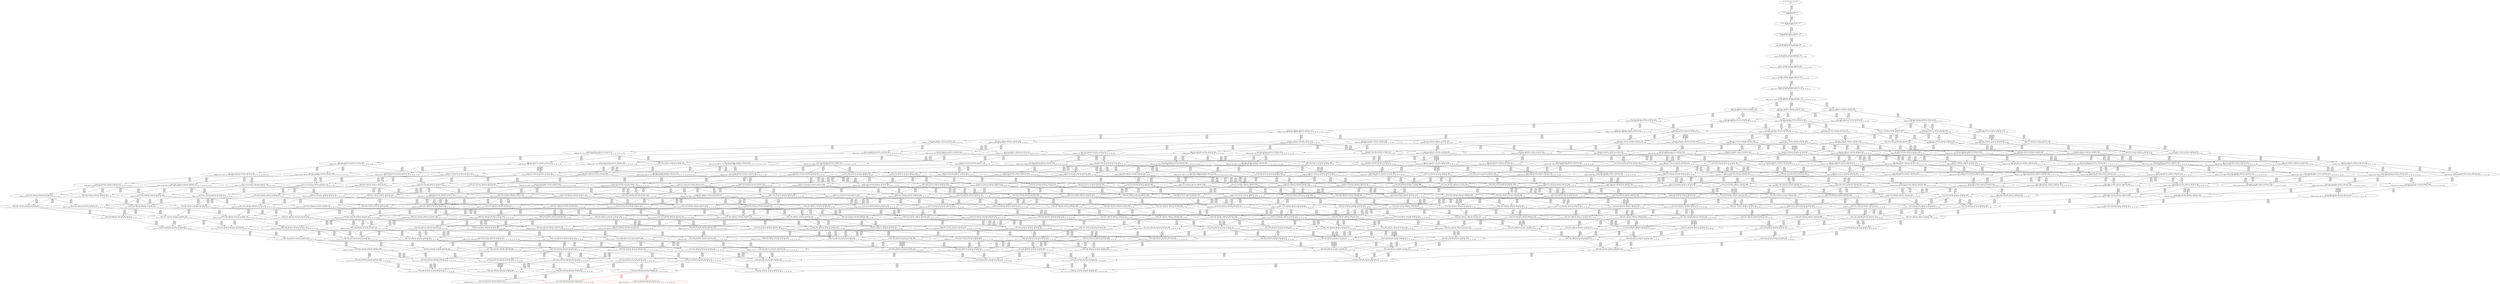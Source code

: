 digraph {
	S0[label="S0: [0, 0] [0, 0] [0, 0] [0, 0] \n{}{}"];
	S1[label="S1: [0, 0] [0, 0] [0, 0] [48, 61] \n{T0J0:48-61}{1}"];
	S2[label="S2: [48, 48] [48, 48] [48, 61] [87, 110] \n{T0J1:87-110}{1, 2}"];
	S3[label="S3: [48, 48] [48, 61] [87, 110] [123, 155] \n{T0J1:87-110, T0J2:123-155}{1, 2, 3}"];
	S4[label="S4: [48, 61] [54, 69] [87, 110] [123, 155] \n{T0J1:87-110, T0J2:123-155, T0J14:54-69}{1, 2, 3, 15}"];
	S5[label="S5: [54, 69] [87, 110] [115, 146] [123, 155] \n{T0J1:87-110, T0J2:123-155, T0J15:115-146}{1, 2, 3, 15, 16}"];
	S6[label="S6: [71, 91] [87, 110] [115, 146] [123, 155] \n{T0J1:87-110, T0J2:123-155, T0J15:115-146, T0J18:71-91}{1, 2, 3, 15, 16, 19}"];
	S7[label="S7: [87, 110] [87, 112] [115, 146] [123, 155] \n{T0J2:123-155, T0J15:115-146, T0J19:87-112}{1, 2, 3, 15, 16, 19, 20}"];
	S8[label="S8: [87, 112] [115, 146] [123, 155] [142, 179] \n{T0J2:123-155, T0J15:115-146, T0J20:142-179}{1, 2, 3, 15, 16, 19, 20, 21}"];
	S9[label="S9: [99, 128] [115, 146] [123, 155] [142, 179] \n{T0J2:123-155, T0J15:115-146, T0J20:142-179, T0J21:99-128}{1, 2, 3, 15, 16, 19, 20, 21, 22}"];
	S10[label="S10: [123, 146] [123, 146] [142, 179] [152, 183] \n{T0J3:152-183}{1, 2, 3, 4, 15, 16, 19, 20, 21, 22}"];
	S11[label="S11: [115, 146] [123, 155] [142, 179] [153, 194] \n{T0J16:153-194}{1, 2, 3, 15, 16, 17, 19, 20, 21, 22}"];
	S12[label="S12: [142, 145] [142, 146] [142, 155] [166, 175] \n{T0J25:166-175}{1, 2, 3, 15, 16, 19, 20, 21, 22, 26}"];
	S13[label="S13: [123, 146] [142, 179] [152, 183] [191, 232] \n{T0J3:152-183, T0J8:191-232}{1, 2, 3, 4, 9, 15, 16, 19, 20, 21, 22}"];
	S14[label="S14: [123, 155] [142, 179] [152, 183] [153, 194] \n{T0J3:152-183, T0J16:153-194}{1, 2, 3, 4, 15, 16, 17, 19, 20, 21, 22}"];
	S15[label="S15: [142, 146] [142, 175] [152, 179] [166, 183] \n{T0J3:152-183, T0J25:166-175}{1, 2, 3, 4, 15, 16, 19, 20, 21, 22, 26}"];
	S16[label="S16: [123, 155] [131, 166] [142, 179] [153, 194] \n{T0J16:153-194, T0J17:131-166}{1, 2, 3, 15, 16, 17, 18, 19, 20, 21, 22}"];
	S17[label="S17: [142, 155] [142, 175] [153, 179] [166, 194] \n{T0J16:153-194, T0J25:166-175}{1, 2, 3, 15, 16, 17, 19, 20, 21, 22, 26}"];
	S18[label="S18: [142, 179] [152, 183] [153, 184] [191, 232] \n{T0J3:152-183, T0J8:191-232, T0J9:153-184}{1, 2, 3, 4, 9, 10, 15, 16, 19, 20, 21, 22}"];
	S19[label="S19: [142, 179] [152, 183] [153, 194] [191, 241] \n{T0J8:191-241}{1, 2, 3, 4, 9, 15, 16, 17, 19, 20, 21, 22}"];
	S20[label="S20: [142, 175] [152, 179] [166, 183] [191, 232] \n{T0J3:152-183, T0J8:191-232, T0J25:166-175}{1, 2, 3, 4, 9, 15, 16, 19, 20, 21, 22, 26}"];
	S21[label="S21: [152, 155] [152, 179] [153, 194] [220, 240] \n{T0J4:220-240}{1, 2, 3, 4, 5, 15, 16, 17, 19, 20, 21, 22}"];
	S22[label="S22: [131, 174] [142, 179] [152, 192] [153, 194] \n{}{1, 2, 3, 4, 15, 16, 17, 18, 19, 20, 21, 22}"];
	S23[label="S23: [142, 175] [152, 179] [153, 192] [166, 194] \n{T0J3:152-192, T0J25:166-175}{1, 2, 3, 4, 15, 16, 17, 19, 20, 21, 22, 26}"];
	S24[label="S24: [153, 154] [153, 154] [153, 155] [153, 179] \n{T0J24:153-155}{1, 2, 3, 15, 16, 17, 18, 19, 20, 21, 22, 25}"];
	S25[label="S25: [142, 174] [142, 179] [153, 184] [166, 194] \n{T0J25:166-184}{1, 2, 3, 15, 16, 17, 18, 19, 20, 21, 22, 26}"];
	S26[label="S26: [152, 179] [153, 184] [191, 232] [220, 264] \n{T0J4:220-264, T0J8:191-232}{1, 2, 3, 4, 5, 9, 10, 15, 16, 19, 20, 21, 22}"];
	S27[label="S27: [153, 179] [153, 183] [179, 212] [191, 232] \n{T0J8:191-232, T0J10:179-212}{1, 2, 3, 4, 9, 10, 11, 15, 16, 19, 20, 21, 22}"];
	S28[label="S28: [152, 183] [153, 194] [172, 227] [191, 241] \n{T0J8:191-241}{1, 2, 3, 4, 9, 10, 15, 16, 17, 19, 20, 21, 22}"];
	S29[label="S29: [152, 179] [153, 183] [166, 213] [191, 232] \n{T0J8:191-232, T0J9:153-213}{1, 2, 3, 4, 9, 10, 15, 16, 19, 20, 21, 22, 26}"];
	S30[label="S30: [152, 183] [153, 194] [191, 241] [220, 264] \n{T0J4:220-264, T0J8:191-241}{1, 2, 3, 4, 5, 9, 15, 16, 17, 19, 20, 21, 22}"];
	S31[label="S31: [142, 179] [152, 192] [153, 194] [191, 260] \n{T0J8:191-260}{1, 2, 3, 4, 9, 15, 16, 17, 18, 19, 20, 21, 22}"];
	S32[label="S32: [152, 179] [153, 192] [166, 202] [191, 261] \n{T0J8:191-261}{1, 2, 3, 4, 9, 15, 16, 17, 19, 20, 21, 22, 26}"];
	S33[label="S33: [152, 175] [166, 179] [191, 232] [220, 260] \n{T0J4:220-260, T0J8:191-232}{1, 2, 3, 4, 5, 9, 15, 16, 19, 20, 21, 22, 26}"];
	S34[label="S34: [152, 179] [153, 194] [212, 230] [220, 240] \n{T0J4:220-240, T0J5:212-230}{1, 2, 3, 4, 5, 6, 15, 16, 17, 19, 20, 21, 22}"];
	S35[label="S35: [152, 179] [152, 192] [153, 194] [220, 259] \n{T0J4:220-259}{1, 2, 3, 4, 5, 15, 16, 17, 18, 19, 20, 21, 22}"];
	S36[label="S36: [153, 155] [153, 179] [153, 192] [153, 194] \n{}{1, 2, 3, 4, 15, 16, 17, 18, 19, 20, 21, 22, 25}"];
	S37[label="S37: [142, 179] [152, 184] [153, 194] [166, 211] \n{}{1, 2, 3, 4, 15, 16, 17, 18, 19, 20, 21, 22, 26}"];
	S38[label="S38: [152, 175] [153, 179] [166, 194] [220, 260] \n{T0J4:220-260}{1, 2, 3, 4, 5, 15, 16, 17, 19, 20, 21, 22, 26}"];
	S39[label="S39: [153, 155] [153, 179] [153, 184] [166, 194] \n{T0J25:166-184}{1, 2, 3, 15, 16, 17, 18, 19, 20, 21, 22, 25, 26}"];
	S40[label="S40: [153, 184] [191, 232] [212, 254] [220, 264] \n{T0J4:220-264, T0J5:212-254, T0J8:191-232}{1, 2, 3, 4, 5, 6, 9, 10, 15, 16, 19, 20, 21, 22}"];
	S41[label="S41: [153, 184] [179, 212] [191, 232] [220, 264] \n{T0J4:220-264, T0J8:191-232, T0J10:179-212}{1, 2, 3, 4, 5, 9, 10, 11, 15, 16, 19, 20, 21, 22}"];
	S42[label="S42: [153, 194] [172, 227] [191, 241] [220, 268] \n{T0J4:220-268, T0J8:191-241}{1, 2, 3, 4, 5, 9, 10, 15, 16, 17, 19, 20, 21, 22}"];
	S43[label="S43: [153, 182] [155, 183] [179, 212] [191, 232] \n{T0J8:191-232, T0J10:179-212, T0J11:155-182}{1, 2, 3, 4, 9, 10, 11, 12, 15, 16, 19, 20, 21, 22}"];
	S44[label="S44: [153, 194] [172, 216] [179, 227] [191, 241] \n{T0J8:191-241, T0J10:179-216}{1, 2, 3, 4, 9, 10, 11, 15, 16, 17, 19, 20, 21, 22}"];
	S45[label="S45: [152, 194] [153, 203] [172, 227] [191, 260] \n{T0J8:191-260}{1, 2, 3, 4, 9, 10, 15, 16, 17, 18, 19, 20, 21, 22}"];
	S46[label="S46: [153, 183] [166, 213] [191, 232] [220, 264] \n{T0J4:220-264, T0J8:191-232}{1, 2, 3, 4, 5, 9, 10, 15, 16, 19, 20, 21, 22, 26}"];
	S47[label="S47: [153, 179] [166, 183] [179, 212] [191, 232] \n{T0J8:191-232, T0J10:179-212}{1, 2, 3, 4, 9, 10, 11, 15, 16, 19, 20, 21, 22, 26}"];
	S48[label="S48: [153, 192] [166, 213] [182, 227] [191, 261] \n{T0J8:191-261}{1, 2, 3, 4, 9, 10, 15, 16, 17, 19, 20, 21, 22, 26}"];
	S49[label="S49: [153, 194] [191, 241] [212, 258] [220, 265] \n{T0J4:220-264, T0J5:212-258, T0J8:191-265}{1, 2, 3, 4, 5, 6, 9, 15, 16, 17, 19, 20, 21, 22}"];
	S50[label="S50: [152, 192] [153, 194] [191, 260] [220, 265] \n{T0J4:220-264, T0J8:191-265}{1, 2, 3, 4, 5, 9, 15, 16, 17, 18, 19, 20, 21, 22}"];
	S51[label="S51: [153, 179] [153, 192] [153, 194] [191, 260] \n{T0J8:191-260}{1, 2, 3, 4, 9, 15, 16, 17, 18, 19, 20, 21, 22, 25}"];
	S52[label="S52: [152, 184] [153, 194] [166, 211] [191, 265] \n{T0J8:191-265}{1, 2, 3, 4, 9, 15, 16, 17, 18, 19, 20, 21, 22, 26}"];
	S53[label="S53: [153, 192] [166, 202] [191, 261] [220, 264] \n{T0J4:220-264, T0J8:191-261}{1, 2, 3, 4, 5, 9, 15, 16, 17, 19, 20, 21, 22, 26}"];
	S54[label="S54: [166, 179] [191, 232] [212, 250] [220, 260] \n{T0J4:220-260, T0J5:212-250, T0J8:191-232}{1, 2, 3, 4, 5, 6, 9, 15, 16, 19, 20, 21, 22, 26}"];
	S55[label="S55: [153, 182] [154, 194] [212, 230] [220, 240] \n{T0J4:220-240, T0J5:212-230, T0J6:154-182}{1, 2, 3, 4, 5, 6, 7, 15, 16, 17, 19, 20, 21, 22}"];
	S56[label="S56: [152, 192] [153, 194] [212, 254] [220, 259] \n{T0J4:220-259, T0J5:212-254}{1, 2, 3, 4, 5, 6, 15, 16, 17, 18, 19, 20, 21, 22}"];
	S57[label="S57: [153, 179] [153, 192] [153, 194] [220, 259] \n{T0J4:220-259}{1, 2, 3, 4, 5, 15, 16, 17, 18, 19, 20, 21, 22, 25}"];
	S58[label="S58: [152, 184] [153, 194] [166, 211] [220, 264] \n{T0J4:220-264}{1, 2, 3, 4, 5, 15, 16, 17, 18, 19, 20, 21, 22, 26}"];
	S59[label="S59: [153, 179] [153, 184] [153, 194] [166, 211] \n{}{1, 2, 3, 4, 15, 16, 17, 18, 19, 20, 21, 22, 25, 26}"];
	S60[label="S60: [153, 179] [166, 194] [212, 250] [220, 260] \n{T0J4:220-260, T0J5:212-250}{1, 2, 3, 4, 5, 6, 15, 16, 17, 19, 20, 21, 22, 26}"];
	S61[label="S61: [155, 187] [191, 232] [212, 254] [220, 264] \n{T0J4:220-264, T0J5:212-254, T0J6:155-187, T0J8:191-232}{1, 2, 3, 4, 5, 6, 7, 9, 10, 15, 16, 19, 20, 21, 22}"];
	S62[label="S62: [179, 217] [191, 232] [212, 259] [220, 264] \n{T0J4:220-264, T0J5:212-259, T0J8:191-232}{1, 2, 3, 4, 5, 6, 9, 10, 11, 15, 16, 19, 20, 21, 22}"];
	S63[label="S63: [172, 232] [191, 241] [212, 268] [220, 269] \n{T0J4:220-268, T0J5:212-269}{1, 2, 3, 4, 5, 6, 9, 10, 15, 16, 17, 19, 20, 21, 22}"];
	S64[label="S64: [155, 187] [179, 212] [191, 232] [220, 267] \n{T0J4:220-267, T0J8:191-232}{1, 2, 3, 4, 5, 9, 10, 11, 12, 15, 16, 19, 20, 21, 22}"];
	S65[label="S65: [172, 227] [179, 232] [191, 241] [220, 279] \n{T0J4:220-279}{1, 2, 3, 4, 5, 9, 10, 11, 15, 16, 17, 19, 20, 21, 22}"];
	S66[label="S66: [153, 214] [172, 230] [191, 260] [220, 279] \n{T0J4:220-279}{1, 2, 3, 4, 5, 9, 10, 15, 16, 17, 18, 19, 20, 21, 22}"];
	S67[label="S67: [155, 183] [179, 212] [191, 232] [214, 259] \n{T0J8:191-232, T0J12:214-259}{1, 2, 3, 4, 9, 10, 11, 12, 13, 15, 16, 19, 20, 21, 22}"];
	S68[label="S68: [155, 197] [172, 216] [179, 230] [191, 241] \n{}{1, 2, 3, 4, 9, 10, 11, 12, 15, 16, 17, 19, 20, 21, 22}"];
	S69[label="S69: [153, 214] [172, 227] [179, 227] [191, 260] \n{}{1, 2, 3, 4, 9, 10, 11, 15, 16, 17, 18, 19, 20, 21, 22}"];
	S70[label="S70: [153, 195] [153, 203] [172, 227] [191, 260] \n{}{1, 2, 3, 4, 9, 10, 15, 16, 17, 18, 19, 20, 21, 22, 25}"];
	S71[label="S71: [153, 212] [166, 224] [176, 227] [191, 265] \n{}{1, 2, 3, 4, 9, 10, 15, 16, 17, 18, 19, 20, 21, 22, 26}"];
	S72[label="S72: [166, 217] [191, 232] [212, 258] [220, 264] \n{T0J4:220-264, T0J5:212-258, T0J8:191-232}{1, 2, 3, 4, 5, 6, 9, 10, 15, 16, 19, 20, 21, 22, 26}"];
	S73[label="S73: [166, 213] [179, 216] [191, 232] [220, 264] \n{T0J4:220-264, T0J8:191-232, T0J10:179-216}{1, 2, 3, 4, 5, 9, 10, 11, 15, 16, 19, 20, 21, 22, 26}"];
	S74[label="S74: [166, 213] [182, 231] [191, 261] [220, 277] \n{T0J4:220-277}{1, 2, 3, 4, 5, 9, 10, 15, 16, 17, 19, 20, 21, 22, 26}"];
	S75[label="S75: [155, 182] [166, 183] [179, 212] [191, 232] \n{T0J8:191-232, T0J10:179-212, T0J11:155-182}{1, 2, 3, 4, 9, 10, 11, 12, 15, 16, 19, 20, 21, 22, 26}"];
	S76[label="S76: [166, 213] [179, 225] [182, 227] [191, 261] \n{T0J10:179-225}{1, 2, 3, 4, 9, 10, 11, 15, 16, 17, 19, 20, 21, 22, 26}"];
	S77[label="S77: [154, 197] [191, 241] [212, 258] [220, 268] \n{T0J4:220-264, T0J5:212-258}{1, 2, 3, 4, 5, 6, 7, 9, 15, 16, 17, 19, 20, 21, 22}"];
	S78[label="S78: [153, 194] [191, 260] [212, 265] [220, 278] \n{T0J4:220-264, T0J5:212-267}{1, 2, 3, 4, 5, 6, 9, 15, 16, 17, 18, 19, 20, 21, 22}"];
	S79[label="S79: [153, 192] [153, 194] [191, 260] [220, 265] \n{T0J4:220-264, T0J8:191-265}{1, 2, 3, 4, 5, 9, 15, 16, 17, 18, 19, 20, 21, 22, 25}"];
	S80[label="S80: [153, 194] [166, 211] [191, 265] [220, 270] \n{T0J4:220-269, T0J8:191-270}{1, 2, 3, 4, 5, 9, 15, 16, 17, 18, 19, 20, 21, 22, 26}"];
	S81[label="S81: [153, 184] [153, 194] [166, 211] [191, 265] \n{T0J8:191-265}{1, 2, 3, 4, 9, 15, 16, 17, 18, 19, 20, 21, 22, 25, 26}"];
	S82[label="S82: [166, 202] [191, 261] [213, 264] [220, 267] \n{T0J4:220-264, T0J5:212-267}{1, 2, 3, 4, 5, 6, 9, 15, 16, 17, 19, 20, 21, 22, 26}"];
	S83[label="S83: [168, 182] [191, 232] [212, 250] [220, 260] \n{T0J4:220-260, T0J5:212-250, T0J6:168-182, T0J8:191-232}{1, 2, 3, 4, 5, 6, 7, 9, 15, 16, 19, 20, 21, 22, 26}"];
	S84[label="S84: [154, 194] [186, 224] [212, 230] [220, 240] \n{T0J4:220-240, T0J5:212-230, T0J7:186-224}{1, 2, 3, 4, 5, 6, 7, 8, 15, 16, 17, 19, 20, 21, 22}"];
	S85[label="S85: [153, 194] [154, 195] [212, 254] [220, 259] \n{T0J4:220-259, T0J5:212-254, T0J6:154-195}{1, 2, 3, 4, 5, 6, 7, 15, 16, 17, 18, 19, 20, 21, 22}"];
	S86[label="S86: [153, 192] [153, 194] [212, 254] [220, 259] \n{T0J4:220-259, T0J5:212-254}{1, 2, 3, 4, 5, 6, 15, 16, 17, 18, 19, 20, 21, 22, 25}"];
	S87[label="S87: [153, 194] [166, 211] [212, 259] [220, 264] \n{T0J4:220-264, T0J5:212-259}{1, 2, 3, 4, 5, 6, 15, 16, 17, 18, 19, 20, 21, 22, 26}"];
	S88[label="S88: [153, 184] [153, 194] [166, 211] [220, 264] \n{T0J4:220-264}{1, 2, 3, 4, 5, 15, 16, 17, 18, 19, 20, 21, 22, 25, 26}"];
	S89[label="S89: [155, 182] [166, 194] [212, 250] [220, 260] \n{T0J4:220-260, T0J5:212-250, T0J6:155-182}{1, 2, 3, 4, 5, 6, 7, 15, 16, 17, 19, 20, 21, 22, 26}"];
	S90[label="S90: [188, 229] [191, 232] [212, 254] [220, 264] \n{T0J4:220-264, T0J5:212-254, T0J7:188-229, T0J8:191-232}{1, 2, 3, 4, 5, 6, 7, 8, 9, 10, 15, 16, 19, 20, 21, 22}"];
	S91[label="S91: [181, 220] [191, 232] [212, 259] [220, 264] \n{T0J4:220-264}{1, 2, 3, 4, 5, 6, 7, 9, 10, 11, 15, 16, 19, 20, 21, 22}"];
	S92[label="S92: [174, 235] [191, 241] [212, 268] [220, 269] \n{}{1, 2, 3, 4, 5, 6, 7, 9, 10, 15, 16, 17, 19, 20, 21, 22}"];
	S93[label="S93: [179, 213] [191, 232] [212, 262] [220, 267] \n{T0J4:220-267, T0J5:212-262}{1, 2, 3, 4, 5, 6, 9, 10, 11, 12, 15, 16, 19, 20, 21, 22}"];
	S94[label="S94: [179, 241] [191, 258] [212, 279] [220, 302] \n{T0J5:212-302}{1, 2, 3, 4, 5, 6, 9, 10, 11, 15, 16, 17, 19, 20, 21, 22}"];
	S95[label="S95: [172, 232] [191, 260] [212, 279] [220, 289] \n{T0J4:220-279, T0J5:212-289}{1, 2, 3, 4, 5, 6, 9, 10, 15, 16, 17, 18, 19, 20, 21, 22}"];
	S96[label="S96: [179, 212] [191, 232] [214, 264] [220, 268] \n{T0J4:220-268, T0J8:191-232, T0J12:214-264}{1, 2, 3, 4, 5, 9, 10, 11, 12, 13, 15, 16, 19, 20, 21, 22}"];
	S97[label="S97: [172, 216] [179, 232] [191, 241] [220, 282] \n{T0J4:220-282}{1, 2, 3, 4, 5, 9, 10, 11, 12, 15, 16, 17, 19, 20, 21, 22}"];
	S98[label="S98: [172, 230] [179, 243] [191, 260] [220, 299] \n{T0J4:220-299}{1, 2, 3, 4, 5, 9, 10, 11, 15, 16, 17, 18, 19, 20, 21, 22}"];
	S99[label="S99: [153, 211] [172, 230] [191, 260] [220, 280] \n{T0J4:220-280}{1, 2, 3, 4, 5, 9, 10, 15, 16, 17, 18, 19, 20, 21, 22, 25}"];
	S100[label="S100: [166, 230] [176, 240] [191, 265] [220, 297] \n{T0J4:220-297}{1, 2, 3, 4, 5, 9, 10, 15, 16, 17, 18, 19, 20, 21, 22, 26}"];
	S101[label="S101: [178, 212] [179, 212] [191, 232] [214, 259] \n{T0J8:191-232, T0J12:214-259, T0J13:178-212}{1, 2, 3, 4, 9, 10, 11, 12, 13, 14, 15, 16, 19, 20, 21, 22}"];
	S102[label="S102: [172, 216] [179, 231] [191, 241] [214, 274] \n{T0J12:214-274}{1, 2, 3, 4, 9, 10, 11, 12, 13, 15, 16, 17, 19, 20, 21, 22}"];
	S103[label="S103: [155, 216] [172, 227] [179, 230] [191, 260] \n{}{1, 2, 3, 4, 9, 10, 11, 12, 15, 16, 17, 18, 19, 20, 21, 22}"];
	S104[label="S104: [153, 211] [172, 227] [179, 228] [191, 260] \n{}{1, 2, 3, 4, 9, 10, 11, 15, 16, 17, 18, 19, 20, 21, 22, 25}"];
	S105[label="S105: [166, 227] [176, 227] [179, 243] [191, 265] \n{}{1, 2, 3, 4, 9, 10, 11, 15, 16, 17, 18, 19, 20, 21, 22, 26}"];
	S106[label="S106: [153, 211] [166, 225] [176, 227] [191, 265] \n{}{1, 2, 3, 4, 9, 10, 15, 16, 17, 18, 19, 20, 21, 22, 25, 26}"];
	S107[label="S107: [168, 220] [191, 232] [212, 258] [220, 264] \n{T0J4:220-264}{1, 2, 3, 4, 5, 6, 7, 9, 10, 15, 16, 19, 20, 21, 22, 26}"];
	S108[label="S108: [179, 232] [191, 243] [212, 264] [220, 288] \n{T0J4:220-264, T0J5:212-288}{1, 2, 3, 4, 5, 6, 9, 10, 11, 15, 16, 19, 20, 21, 22, 26}"];
	S109[label="S109: [182, 240] [191, 261] [212, 277] [220, 288] \n{T0J4:220-277, T0J5:212-288}{1, 2, 3, 4, 5, 6, 9, 10, 15, 16, 17, 19, 20, 21, 22, 26}"];
	S110[label="S110: [166, 213] [179, 216] [191, 232] [220, 267] \n{T0J4:220-267}{1, 2, 3, 4, 5, 9, 10, 11, 12, 15, 16, 19, 20, 21, 22, 26}"];
	S111[label="S111: [179, 231] [182, 243] [191, 261] [220, 298] \n{T0J4:220-298}{1, 2, 3, 4, 5, 9, 10, 11, 15, 16, 17, 19, 20, 21, 22, 26}"];
	S112[label="S112: [166, 183] [179, 212] [191, 232] [216, 259] \n{T0J8:191-232, T0J12:216-259}{1, 2, 3, 4, 9, 10, 11, 12, 13, 15, 16, 19, 20, 21, 22, 26}"];
	S113[label="S113: [166, 213] [179, 225] [182, 230] [191, 261] \n{}{1, 2, 3, 4, 9, 10, 11, 12, 15, 16, 17, 19, 20, 21, 22, 26}"];
	S114[label="S114: [186, 239] [191, 241] [212, 258] [220, 280] \n{T0J4:220-264, T0J5:212-258}{1, 2, 3, 4, 5, 6, 7, 8, 9, 15, 16, 17, 19, 20, 21, 22}"];
	S115[label="S115: [154, 197] [191, 260] [212, 265] [220, 280] \n{T0J4:220-264, T0J5:212-267}{1, 2, 3, 4, 5, 6, 7, 9, 15, 16, 17, 18, 19, 20, 21, 22}"];
	S116[label="S116: [153, 194] [191, 260] [212, 265] [220, 278] \n{T0J4:220-264, T0J5:212-267}{1, 2, 3, 4, 5, 6, 9, 15, 16, 17, 18, 19, 20, 21, 22, 25}"];
	S117[label="S117: [166, 211] [191, 265] [212, 269] [220, 280] \n{T0J4:220-269, T0J5:212-269}{1, 2, 3, 4, 5, 6, 9, 15, 16, 17, 18, 19, 20, 21, 22, 26}"];
	S118[label="S118: [153, 194] [166, 211] [191, 265] [220, 270] \n{T0J4:220-269, T0J8:191-270}{1, 2, 3, 4, 5, 9, 15, 16, 17, 18, 19, 20, 21, 22, 25, 26}"];
	S119[label="S119: [166, 205] [191, 261] [213, 264] [220, 268] \n{T0J4:220-264, T0J5:212-267}{1, 2, 3, 4, 5, 6, 7, 9, 15, 16, 17, 19, 20, 21, 22, 26}"];
	S120[label="S120: [191, 224] [201, 232] [212, 250] [220, 260] \n{T0J4:220-260, T0J5:212-250, T0J7:201-224, T0J8:191-232}{1, 2, 3, 4, 5, 6, 7, 8, 9, 15, 16, 19, 20, 21, 22, 26}"];
	S121[label="S121: [154, 195] [186, 236] [212, 254] [220, 259] \n{T0J4:220-259, T0J5:212-254, T0J7:186-236}{1, 2, 3, 4, 5, 6, 7, 8, 15, 16, 17, 18, 19, 20, 21, 22}"];
	S122[label="S122: [153, 194] [154, 195] [212, 254] [220, 259] \n{T0J4:220-259, T0J5:212-254, T0J6:154-195}{1, 2, 3, 4, 5, 6, 7, 15, 16, 17, 18, 19, 20, 21, 22, 25}"];
	S123[label="S123: [154, 197] [166, 211] [212, 259] [220, 264] \n{T0J4:220-264, T0J5:212-259, T0J6:154-197}{1, 2, 3, 4, 5, 6, 7, 15, 16, 17, 18, 19, 20, 21, 22, 26}"];
	S124[label="S124: [153, 194] [166, 211] [212, 259] [220, 264] \n{T0J4:220-264, T0J5:212-259}{1, 2, 3, 4, 5, 6, 15, 16, 17, 18, 19, 20, 21, 22, 25, 26}"];
	S125[label="S125: [166, 194] [188, 224] [212, 250] [220, 260] \n{T0J4:220-260, T0J5:212-250, T0J7:188-224}{1, 2, 3, 4, 5, 6, 7, 8, 15, 16, 17, 19, 20, 21, 22, 26}"];
	S126[label="S126: [191, 232] [212, 259] [214, 262] [220, 264] \n{}{1, 2, 3, 4, 5, 6, 7, 8, 9, 10, 11, 15, 16, 19, 20, 21, 22}"];
	S127[label="S127: [191, 241] [207, 268] [212, 277] [220, 280] \n{}{1, 2, 3, 4, 5, 6, 7, 8, 9, 10, 15, 16, 17, 19, 20, 21, 22}"];
	S128[label="S128: [181, 216] [191, 232] [212, 262] [220, 267] \n{T0J4:220-267}{1, 2, 3, 4, 5, 6, 7, 9, 10, 11, 12, 15, 16, 19, 20, 21, 22}"];
	S129[label="S129: [181, 244] [191, 258] [212, 279] [220, 302] \n{}{1, 2, 3, 4, 5, 6, 7, 9, 10, 11, 15, 16, 17, 19, 20, 21, 22}"];
	S130[label="S130: [174, 235] [191, 260] [212, 279] [220, 289] \n{}{1, 2, 3, 4, 5, 6, 7, 9, 10, 15, 16, 17, 18, 19, 20, 21, 22}"];
	S131[label="S131: [191, 232] [212, 264] [220, 268] [239, 287] \n{T0J4:220-268, T0J5:212-287, T0J12:214-287}{1, 2, 3, 4, 5, 6, 9, 10, 11, 12, 13, 15, 16, 19, 20, 21, 22}"];
	S132[label="S132: [179, 232] [191, 258] [212, 282] [220, 302] \n{T0J5:212-302}{1, 2, 3, 4, 5, 6, 9, 10, 11, 12, 15, 16, 17, 19, 20, 21, 22}"];
	S133[label="S133: [179, 243] [191, 260] [212, 299] [220, 305] \n{T0J5:212-305}{1, 2, 3, 4, 5, 6, 9, 10, 11, 15, 16, 17, 18, 19, 20, 21, 22}"];
	S134[label="S134: [172, 232] [191, 260] [212, 280] [220, 289] \n{T0J4:220-280, T0J5:212-289}{1, 2, 3, 4, 5, 6, 9, 10, 15, 16, 17, 18, 19, 20, 21, 22, 25}"];
	S135[label="S135: [176, 248] [191, 265] [212, 297] [220, 305] \n{T0J5:212-305}{1, 2, 3, 4, 5, 6, 9, 10, 15, 16, 17, 18, 19, 20, 21, 22, 26}"];
	S136[label="S136: [179, 232] [191, 239] [214, 264] [220, 297] \n{T0J4:220-297, T0J12:214-264}{1, 2, 3, 4, 5, 9, 10, 11, 12, 13, 14, 15, 16, 19, 20, 21, 22}"];
	S137[label="S137: [179, 232] [191, 258] [214, 282] [220, 301] \n{T0J4:220-301}{1, 2, 3, 4, 5, 9, 10, 11, 12, 13, 15, 16, 17, 19, 20, 21, 22}"];
	S138[label="S138: [172, 230] [179, 243] [191, 260] [220, 301] \n{T0J4:220-301}{1, 2, 3, 4, 5, 9, 10, 11, 12, 15, 16, 17, 18, 19, 20, 21, 22}"];
	S139[label="S139: [172, 230] [179, 243] [191, 260] [220, 299] \n{T0J4:220-299}{1, 2, 3, 4, 5, 9, 10, 11, 15, 16, 17, 18, 19, 20, 21, 22, 25}"];
	S140[label="S140: [176, 240] [179, 243] [191, 265] [220, 312] \n{T0J4:220-312}{1, 2, 3, 4, 5, 9, 10, 11, 15, 16, 17, 18, 19, 20, 21, 22, 26}"];
	S141[label="S141: [166, 230] [176, 240] [191, 265] [220, 297] \n{T0J4:220-297}{1, 2, 3, 4, 5, 9, 10, 15, 16, 17, 18, 19, 20, 21, 22, 25, 26}"];
	S142[label="S142: [179, 231] [191, 239] [195, 258] [214, 274] \n{T0J12:214-274}{1, 2, 3, 4, 9, 10, 11, 12, 13, 14, 15, 16, 17, 19, 20, 21, 22}"];
	S143[label="S143: [172, 230] [179, 231] [191, 260] [214, 287] \n{T0J12:214-287}{1, 2, 3, 4, 9, 10, 11, 12, 13, 15, 16, 17, 18, 19, 20, 21, 22}"];
	S144[label="S144: [155, 213] [172, 227] [179, 230] [191, 260] \n{}{1, 2, 3, 4, 9, 10, 11, 12, 15, 16, 17, 18, 19, 20, 21, 22, 25}"];
	S145[label="S145: [168, 227] [176, 230] [179, 243] [191, 265] \n{}{1, 2, 3, 4, 9, 10, 11, 12, 15, 16, 17, 18, 19, 20, 21, 22, 26}"];
	S146[label="S146: [166, 227] [176, 228] [179, 243] [191, 265] \n{}{1, 2, 3, 4, 9, 10, 11, 15, 16, 17, 18, 19, 20, 21, 22, 25, 26}"];
	S147[label="S147: [166, 225] [176, 227] [191, 250] [198, 265] \n{T0J27:198-250}{1, 2, 3, 4, 9, 10, 15, 16, 17, 18, 19, 20, 21, 22, 25, 26, 28}"];
	S148[label="S148: [191, 232] [201, 258] [212, 262] [220, 264] \n{}{1, 2, 3, 4, 5, 6, 7, 8, 9, 10, 15, 16, 19, 20, 21, 22, 26}"];
	S149[label="S149: [181, 235] [191, 243] [212, 264] [220, 288] \n{}{1, 2, 3, 4, 5, 6, 7, 9, 10, 11, 15, 16, 19, 20, 21, 22, 26}"];
	S150[label="S150: [184, 243] [191, 261] [212, 277] [220, 288] \n{}{1, 2, 3, 4, 5, 6, 7, 9, 10, 15, 16, 17, 19, 20, 21, 22, 26}"];
	S151[label="S151: [179, 216] [191, 243] [212, 267] [220, 288] \n{T0J4:220-267, T0J5:212-288}{1, 2, 3, 4, 5, 6, 9, 10, 11, 12, 15, 16, 19, 20, 21, 22, 26}"];
	S152[label="S152: [182, 243] [191, 261] [212, 298] [220, 306] \n{T0J5:212-306}{1, 2, 3, 4, 5, 6, 9, 10, 11, 15, 16, 17, 19, 20, 21, 22, 26}"];
	S153[label="S153: [179, 216] [191, 232] [216, 267] [227, 287] \n{T0J4:220-268, T0J12:216-287}{1, 2, 3, 4, 5, 9, 10, 11, 12, 13, 15, 16, 19, 20, 21, 22, 26}"];
	S154[label="S154: [179, 225] [182, 243] [191, 261] [220, 298] \n{T0J4:220-298}{1, 2, 3, 4, 5, 9, 10, 11, 12, 15, 16, 17, 19, 20, 21, 22, 26}"];
	S155[label="S155: [179, 212] [189, 212] [191, 232] [216, 259] \n{T0J8:191-232, T0J12:216-259, T0J13:189-212}{1, 2, 3, 4, 9, 10, 11, 12, 13, 14, 15, 16, 19, 20, 21, 22, 26}"];
	S156[label="S156: [179, 225] [182, 231] [191, 261] [216, 287] \n{T0J12:216-287}{1, 2, 3, 4, 9, 10, 11, 12, 13, 15, 16, 17, 19, 20, 21, 22, 26}"];
	S157[label="S157: [186, 239] [191, 260] [212, 265] [220, 281] \n{T0J4:220-264, T0J5:212-267}{1, 2, 3, 4, 5, 6, 7, 8, 9, 15, 16, 17, 18, 19, 20, 21, 22}"];
	S158[label="S158: [154, 197] [191, 260] [212, 265] [220, 280] \n{T0J4:220-264, T0J5:212-267}{1, 2, 3, 4, 5, 6, 7, 9, 15, 16, 17, 18, 19, 20, 21, 22, 25}"];
	S159[label="S159: [166, 214] [191, 265] [212, 269] [220, 283] \n{T0J4:220-269, T0J5:212-269}{1, 2, 3, 4, 5, 6, 7, 9, 15, 16, 17, 18, 19, 20, 21, 22, 26}"];
	S160[label="S160: [166, 211] [191, 265] [212, 269] [220, 280] \n{T0J4:220-269, T0J5:212-269}{1, 2, 3, 4, 5, 6, 9, 15, 16, 17, 18, 19, 20, 21, 22, 25, 26}"];
	S161[label="S161: [188, 247] [199, 261] [213, 264] [220, 280] \n{T0J4:220-264, T0J5:212-267}{1, 2, 3, 4, 5, 6, 7, 8, 9, 15, 16, 17, 19, 20, 21, 22, 26}"];
	S162[label="S162: [154, 195] [186, 236] [212, 254] [220, 259] \n{T0J4:220-259, T0J5:212-254, T0J7:186-236}{1, 2, 3, 4, 5, 6, 7, 8, 15, 16, 17, 18, 19, 20, 21, 22, 25}"];
	S163[label="S163: [166, 211] [186, 239] [212, 259] [220, 264] \n{T0J4:220-264, T0J5:212-259, T0J7:186-239}{1, 2, 3, 4, 5, 6, 7, 8, 15, 16, 17, 18, 19, 20, 21, 22, 26}"];
	S164[label="S164: [154, 197] [166, 211] [212, 259] [220, 264] \n{T0J4:220-264, T0J5:212-259, T0J6:154-197}{1, 2, 3, 4, 5, 6, 7, 15, 16, 17, 18, 19, 20, 21, 22, 25, 26}"];
	S165[label="S165: [191, 235] [212, 259] [214, 262] [220, 267] \n{}{1, 2, 3, 4, 5, 6, 7, 8, 9, 10, 11, 12, 15, 16, 19, 20, 21, 22}"];
	S166[label="S166: [191, 268] [212, 279] [214, 286] [220, 302] \n{}{1, 2, 3, 4, 5, 6, 7, 8, 9, 10, 11, 15, 16, 17, 19, 20, 21, 22}"];
	S167[label="S167: [191, 261] [207, 277] [212, 279] [220, 289] \n{}{1, 2, 3, 4, 5, 6, 7, 8, 9, 10, 15, 16, 17, 18, 19, 20, 21, 22}"];
	S168[label="S168: [191, 235] [212, 264] [220, 268] [239, 287] \n{}{1, 2, 3, 4, 5, 6, 7, 9, 10, 11, 12, 13, 15, 16, 19, 20, 21, 22}"];
	S169[label="S169: [181, 235] [191, 258] [212, 282] [220, 302] \n{}{1, 2, 3, 4, 5, 6, 7, 9, 10, 11, 12, 15, 16, 17, 19, 20, 21, 22}"];
	S170[label="S170: [181, 246] [191, 260] [212, 299] [220, 305] \n{}{1, 2, 3, 4, 5, 6, 7, 9, 10, 11, 15, 16, 17, 18, 19, 20, 21, 22}"];
	S171[label="S171: [174, 235] [191, 260] [212, 280] [220, 289] \n{}{1, 2, 3, 4, 5, 6, 7, 9, 10, 15, 16, 17, 18, 19, 20, 21, 22, 25}"];
	S172[label="S172: [178, 251] [191, 265] [212, 297] [220, 305] \n{}{1, 2, 3, 4, 5, 6, 7, 9, 10, 15, 16, 17, 18, 19, 20, 21, 22, 26}"];
	S173[label="S173: [191, 239] [214, 264] [220, 297] [239, 307] \n{T0J5:212-307}{1, 2, 3, 4, 5, 6, 9, 10, 11, 12, 13, 14, 15, 16, 19, 20, 21, 22}"];
	S174[label="S174: [191, 258] [212, 282] [220, 301] [239, 307] \n{T0J5:212-307}{1, 2, 3, 4, 5, 6, 9, 10, 11, 12, 13, 15, 16, 17, 19, 20, 21, 22}"];
	S175[label="S175: [179, 243] [191, 260] [212, 301] [220, 305] \n{T0J5:212-305}{1, 2, 3, 4, 5, 6, 9, 10, 11, 12, 15, 16, 17, 18, 19, 20, 21, 22}"];
	S176[label="S176: [179, 243] [191, 260] [212, 299] [220, 305] \n{T0J5:212-305}{1, 2, 3, 4, 5, 6, 9, 10, 11, 15, 16, 17, 18, 19, 20, 21, 22, 25}"];
	S177[label="S177: [179, 243] [191, 265] [212, 312] [220, 315] \n{T0J5:212-315}{1, 2, 3, 4, 5, 6, 9, 10, 11, 15, 16, 17, 18, 19, 20, 21, 22, 26}"];
	S178[label="S178: [176, 248] [191, 265] [212, 297] [220, 305] \n{T0J5:212-305}{1, 2, 3, 4, 5, 6, 9, 10, 15, 16, 17, 18, 19, 20, 21, 22, 25, 26}"];
	S179[label="S179: [191, 239] [195, 258] [214, 282] [220, 316] \n{T0J4:220-316}{1, 2, 3, 4, 5, 9, 10, 11, 12, 13, 14, 15, 16, 17, 19, 20, 21, 22}"];
	S180[label="S180: [179, 243] [191, 260] [214, 287] [220, 315] \n{T0J4:220-315}{1, 2, 3, 4, 5, 9, 10, 11, 12, 13, 15, 16, 17, 18, 19, 20, 21, 22}"];
	S181[label="S181: [172, 227] [179, 243] [191, 260] [220, 301] \n{T0J4:220-301}{1, 2, 3, 4, 5, 9, 10, 11, 12, 15, 16, 17, 18, 19, 20, 21, 22, 25}"];
	S182[label="S182: [176, 240] [179, 243] [191, 265] [220, 312] \n{T0J4:220-312}{1, 2, 3, 4, 5, 9, 10, 11, 12, 15, 16, 17, 18, 19, 20, 21, 22, 26}"];
	S183[label="S183: [176, 240] [179, 243] [191, 265] [220, 312] \n{T0J4:220-312}{1, 2, 3, 4, 5, 9, 10, 11, 15, 16, 17, 18, 19, 20, 21, 22, 25, 26}"];
	S184[label="S184: [176, 240] [191, 250] [198, 265] [220, 310] \n{T0J4:220-310}{1, 2, 3, 4, 5, 9, 10, 15, 16, 17, 18, 19, 20, 21, 22, 25, 26, 28}"];
	S185[label="S185: [179, 231] [191, 239] [195, 260] [214, 287] \n{T0J12:214-287}{1, 2, 3, 4, 9, 10, 11, 12, 13, 14, 15, 16, 17, 18, 19, 20, 21, 22}"];
	S186[label="S186: [172, 227] [179, 231] [191, 260] [214, 287] \n{T0J12:214-287}{1, 2, 3, 4, 9, 10, 11, 12, 13, 15, 16, 17, 18, 19, 20, 21, 22, 25}"];
	S187[label="S187: [176, 231] [179, 243] [191, 265] [214, 287] \n{T0J12:214-287}{1, 2, 3, 4, 9, 10, 11, 12, 13, 15, 16, 17, 18, 19, 20, 21, 22, 26}"];
	S188[label="S188: [168, 227] [176, 230] [179, 243] [191, 265] \n{}{1, 2, 3, 4, 9, 10, 11, 12, 15, 16, 17, 18, 19, 20, 21, 22, 25, 26}"];
	S189[label="S189: [176, 228] [179, 243] [191, 250] [198, 265] \n{}{1, 2, 3, 4, 9, 10, 11, 15, 16, 17, 18, 19, 20, 21, 22, 25, 26, 28}"];
	S190[label="S190: [191, 258] [212, 264] [214, 277] [220, 288] \n{}{1, 2, 3, 4, 5, 6, 7, 8, 9, 10, 11, 15, 16, 19, 20, 21, 22, 26}"];
	S191[label="S191: [191, 261] [212, 277] [217, 285] [220, 288] \n{}{1, 2, 3, 4, 5, 6, 7, 8, 9, 10, 15, 16, 17, 19, 20, 21, 22, 26}"];
	S192[label="S192: [181, 219] [191, 243] [212, 267] [220, 288] \n{}{1, 2, 3, 4, 5, 6, 7, 9, 10, 11, 12, 15, 16, 19, 20, 21, 22, 26}"];
	S193[label="S193: [184, 246] [191, 261] [212, 298] [220, 306] \n{}{1, 2, 3, 4, 5, 6, 7, 9, 10, 11, 15, 16, 17, 19, 20, 21, 22, 26}"];
	S194[label="S194: [191, 243] [212, 267] [220, 287] [239, 291] \n{T0J4:220-268, T0J5:212-291, T0J12:216-287}{1, 2, 3, 4, 5, 6, 9, 10, 11, 12, 13, 15, 16, 19, 20, 21, 22, 26}"];
	S195[label="S195: [182, 243] [191, 261] [212, 298] [220, 306] \n{T0J5:212-306}{1, 2, 3, 4, 5, 6, 9, 10, 11, 12, 15, 16, 17, 19, 20, 21, 22, 26}"];
	S196[label="S196: [189, 232] [191, 239] [216, 267] [227, 297] \n{T0J4:220-297, T0J12:216-287}{1, 2, 3, 4, 5, 9, 10, 11, 12, 13, 14, 15, 16, 19, 20, 21, 22, 26}"];
	S197[label="S197: [182, 243] [191, 261] [216, 287] [227, 310] \n{T0J4:220-310}{1, 2, 3, 4, 5, 9, 10, 11, 12, 13, 15, 16, 17, 19, 20, 21, 22, 26}"];
	S198[label="S198: [182, 231] [191, 239] [202, 261] [216, 287] \n{T0J12:216-287}{1, 2, 3, 4, 9, 10, 11, 12, 13, 14, 15, 16, 17, 19, 20, 21, 22, 26}"];
	S199[label="S199: [186, 239] [191, 260] [212, 265] [220, 281] \n{T0J4:220-264, T0J5:212-267}{1, 2, 3, 4, 5, 6, 7, 8, 9, 15, 16, 17, 18, 19, 20, 21, 22, 25}"];
	S200[label="S200: [166, 214] [191, 265] [212, 269] [220, 283] \n{T0J4:220-269, T0J5:212-269}{1, 2, 3, 4, 5, 6, 7, 9, 15, 16, 17, 18, 19, 20, 21, 22, 25, 26}"];
	S201[label="S201: [186, 256] [199, 265] [212, 269] [220, 297] \n{T0J4:220-269}{1, 2, 3, 4, 5, 6, 7, 8, 9, 15, 16, 17, 18, 19, 20, 21, 22, 26}"];
	S202[label="S202: [166, 211] [186, 239] [212, 259] [220, 264] \n{T0J4:220-264, T0J5:212-259, T0J7:186-239}{1, 2, 3, 4, 5, 6, 7, 8, 15, 16, 17, 18, 19, 20, 21, 22, 25, 26}"];
	S203[label="S203: [212, 264] [214, 268] [220, 277] [239, 312] \n{}{1, 2, 3, 4, 5, 6, 7, 8, 9, 10, 11, 12, 13, 15, 16, 19, 20, 21, 22}"];
	S204[label="S204: [191, 271] [212, 279] [214, 286] [220, 302] \n{}{1, 2, 3, 4, 5, 6, 7, 8, 9, 10, 11, 12, 15, 16, 17, 19, 20, 21, 22}"];
	S205[label="S205: [191, 279] [212, 288] [214, 299] [220, 305] \n{}{1, 2, 3, 4, 5, 6, 7, 8, 9, 10, 11, 15, 16, 17, 18, 19, 20, 21, 22}"];
	S206[label="S206: [220, 277] [220, 279] [220, 282] [236, 289] \n{T0J22:236-282}{1, 2, 3, 4, 5, 6, 7, 8, 9, 10, 15, 16, 17, 18, 19, 20, 21, 22, 23}"];
	S207[label="S207: [191, 262] [207, 277] [212, 280] [220, 289] \n{}{1, 2, 3, 4, 5, 6, 7, 8, 9, 10, 15, 16, 17, 18, 19, 20, 21, 22, 25}"];
	S208[label="S208: [191, 277] [211, 293] [212, 297] [220, 305] \n{}{1, 2, 3, 4, 5, 6, 7, 8, 9, 10, 15, 16, 17, 18, 19, 20, 21, 22, 26}"];
	S209[label="S209: [193, 242] [214, 264] [220, 297] [239, 307] \n{}{1, 2, 3, 4, 5, 6, 7, 9, 10, 11, 12, 13, 14, 15, 16, 19, 20, 21, 22}"];
	S210[label="S210: [191, 261] [212, 282] [220, 301] [239, 307] \n{}{1, 2, 3, 4, 5, 6, 7, 9, 10, 11, 12, 13, 15, 16, 17, 19, 20, 21, 22}"];
	S211[label="S211: [181, 246] [191, 260] [212, 301] [220, 305] \n{}{1, 2, 3, 4, 5, 6, 7, 9, 10, 11, 12, 15, 16, 17, 18, 19, 20, 21, 22}"];
	S212[label="S212: [181, 246] [191, 260] [212, 299] [220, 305] \n{}{1, 2, 3, 4, 5, 6, 7, 9, 10, 11, 15, 16, 17, 18, 19, 20, 21, 22, 25}"];
	S213[label="S213: [181, 246] [191, 265] [212, 312] [220, 315] \n{}{1, 2, 3, 4, 5, 6, 7, 9, 10, 11, 15, 16, 17, 18, 19, 20, 21, 22, 26}"];
	S214[label="S214: [178, 251] [191, 265] [212, 297] [220, 305] \n{}{1, 2, 3, 4, 5, 6, 7, 9, 10, 15, 16, 17, 18, 19, 20, 21, 22, 25, 26}"];
	S215[label="S215: [195, 258] [214, 282] [220, 314] [239, 316] \n{T0J5:212-314}{1, 2, 3, 4, 5, 6, 9, 10, 11, 12, 13, 14, 15, 16, 17, 19, 20, 21, 22}"];
	S216[label="S216: [191, 260] [212, 287] [220, 315] [239, 318] \n{T0J5:212-318}{1, 2, 3, 4, 5, 6, 9, 10, 11, 12, 13, 15, 16, 17, 18, 19, 20, 21, 22}"];
	S217[label="S217: [179, 243] [191, 260] [212, 301] [220, 305] \n{T0J5:212-305}{1, 2, 3, 4, 5, 6, 9, 10, 11, 12, 15, 16, 17, 18, 19, 20, 21, 22, 25}"];
	S218[label="S218: [179, 243] [191, 265] [212, 312] [220, 315] \n{T0J5:212-315}{1, 2, 3, 4, 5, 6, 9, 10, 11, 12, 15, 16, 17, 18, 19, 20, 21, 22, 26}"];
	S219[label="S219: [179, 243] [191, 265] [212, 312] [220, 315] \n{T0J5:212-315}{1, 2, 3, 4, 5, 6, 9, 10, 11, 15, 16, 17, 18, 19, 20, 21, 22, 25, 26}"];
	S220[label="S220: [191, 250] [198, 265] [212, 310] [220, 315] \n{T0J5:212-315}{1, 2, 3, 4, 5, 6, 9, 10, 15, 16, 17, 18, 19, 20, 21, 22, 25, 26, 28}"];
	S221[label="S221: [191, 239] [195, 260] [214, 287] [220, 316] \n{T0J4:220-316}{1, 2, 3, 4, 5, 9, 10, 11, 12, 13, 14, 15, 16, 17, 18, 19, 20, 21, 22}"];
	S222[label="S222: [179, 243] [191, 260] [214, 287] [220, 315] \n{T0J4:220-315}{1, 2, 3, 4, 5, 9, 10, 11, 12, 13, 15, 16, 17, 18, 19, 20, 21, 22, 25}"];
	S223[label="S223: [179, 243] [191, 265] [214, 287] [220, 316] \n{T0J4:220-316}{1, 2, 3, 4, 5, 9, 10, 11, 12, 13, 15, 16, 17, 18, 19, 20, 21, 22, 26}"];
	S224[label="S224: [176, 240] [179, 243] [191, 265] [220, 312] \n{T0J4:220-312}{1, 2, 3, 4, 5, 9, 10, 11, 12, 15, 16, 17, 18, 19, 20, 21, 22, 25, 26}"];
	S225[label="S225: [179, 243] [191, 250] [198, 265] [220, 313] \n{T0J4:220-313}{1, 2, 3, 4, 5, 9, 10, 11, 15, 16, 17, 18, 19, 20, 21, 22, 25, 26, 28}"];
	S226[label="S226: [179, 231] [191, 239] [195, 260] [214, 287] \n{T0J12:214-287}{1, 2, 3, 4, 9, 10, 11, 12, 13, 14, 15, 16, 17, 18, 19, 20, 21, 22, 25}"];
	S227[label="S227: [179, 239] [191, 243] [199, 265] [214, 287] \n{T0J12:214-287}{1, 2, 3, 4, 9, 10, 11, 12, 13, 14, 15, 16, 17, 18, 19, 20, 21, 22, 26}"];
	S228[label="S228: [176, 231] [179, 243] [191, 265] [214, 287] \n{T0J12:214-287}{1, 2, 3, 4, 9, 10, 11, 12, 13, 15, 16, 17, 18, 19, 20, 21, 22, 25, 26}"];
	S229[label="S229: [176, 230] [179, 243] [191, 250] [198, 265] \n{}{1, 2, 3, 4, 9, 10, 11, 12, 15, 16, 17, 18, 19, 20, 21, 22, 25, 26, 28}"];
	S230[label="S230: [191, 261] [212, 264] [214, 277] [220, 288] \n{}{1, 2, 3, 4, 5, 6, 7, 8, 9, 10, 11, 12, 15, 16, 19, 20, 21, 22, 26}"];
	S231[label="S231: [191, 277] [212, 288] [217, 298] [220, 306] \n{}{1, 2, 3, 4, 5, 6, 7, 8, 9, 10, 11, 15, 16, 17, 19, 20, 21, 22, 26}"];
	S232[label="S232: [191, 246] [212, 267] [220, 287] [239, 291] \n{}{1, 2, 3, 4, 5, 6, 7, 9, 10, 11, 12, 13, 15, 16, 19, 20, 21, 22, 26}"];
	S233[label="S233: [184, 246] [191, 261] [212, 298] [220, 306] \n{}{1, 2, 3, 4, 5, 6, 7, 9, 10, 11, 12, 15, 16, 17, 19, 20, 21, 22, 26}"];
	S234[label="S234: [191, 239] [214, 267] [220, 297] [239, 307] \n{T0J5:212-307}{1, 2, 3, 4, 5, 6, 9, 10, 11, 12, 13, 14, 15, 16, 19, 20, 21, 22, 26}"];
	S235[label="S235: [191, 261] [212, 287] [220, 310] [239, 318] \n{T0J5:212-318}{1, 2, 3, 4, 5, 6, 9, 10, 11, 12, 13, 15, 16, 17, 19, 20, 21, 22, 26}"];
	S236[label="S236: [191, 239] [202, 261] [216, 287] [227, 316] \n{T0J4:220-316}{1, 2, 3, 4, 5, 9, 10, 11, 12, 13, 14, 15, 16, 17, 19, 20, 21, 22, 26}"];
	S237[label="S237: [186, 256] [199, 265] [212, 269] [220, 297] \n{T0J4:220-269}{1, 2, 3, 4, 5, 6, 7, 8, 9, 15, 16, 17, 18, 19, 20, 21, 22, 25, 26}"];
	S238[label="S238: [214, 268] [220, 284] [226, 297] [239, 312] \n{}{1, 2, 3, 4, 5, 6, 7, 8, 9, 10, 11, 12, 13, 14, 15, 16, 19, 20, 21, 22}"];
	S239[label="S239: [212, 282] [214, 301] [220, 312] [239, 348] \n{}{1, 2, 3, 4, 5, 6, 7, 8, 9, 10, 11, 12, 13, 15, 16, 17, 19, 20, 21, 22}"];
	S240[label="S240: [191, 282] [212, 288] [214, 301] [220, 305] \n{}{1, 2, 3, 4, 5, 6, 7, 8, 9, 10, 11, 12, 15, 16, 17, 18, 19, 20, 21, 22}"];
	S241[label="S241: [220, 288] [220, 299] [220, 300] [236, 310] \n{}{1, 2, 3, 4, 5, 6, 7, 8, 9, 10, 11, 15, 16, 17, 18, 19, 20, 21, 22, 23}"];
	S242[label="S242: [191, 280] [212, 288] [214, 299] [220, 305] \n{}{1, 2, 3, 4, 5, 6, 7, 8, 9, 10, 11, 15, 16, 17, 18, 19, 20, 21, 22, 25}"];
	S243[label="S243: [191, 293] [212, 299] [214, 312] [220, 327] \n{}{1, 2, 3, 4, 5, 6, 7, 8, 9, 10, 11, 15, 16, 17, 18, 19, 20, 21, 22, 26}"];
	S244[label="S244: [220, 278] [220, 280] [220, 283] [236, 289] \n{}{1, 2, 3, 4, 5, 6, 7, 8, 9, 10, 15, 16, 17, 18, 19, 20, 21, 22, 23, 25}"];
	S245[label="S245: [220, 293] [220, 297] [220, 305] [236, 314] \n{}{1, 2, 3, 4, 5, 6, 7, 8, 9, 10, 15, 16, 17, 18, 19, 20, 21, 22, 23, 26}"];
	S246[label="S246: [191, 293] [211, 294] [212, 297] [220, 305] \n{}{1, 2, 3, 4, 5, 6, 7, 8, 9, 10, 15, 16, 17, 18, 19, 20, 21, 22, 25, 26}"];
	S247[label="S247: [197, 261] [214, 282] [220, 314] [239, 316] \n{}{1, 2, 3, 4, 5, 6, 7, 9, 10, 11, 12, 13, 14, 15, 16, 17, 19, 20, 21, 22}"];
	S248[label="S248: [191, 263] [212, 287] [220, 315] [239, 318] \n{}{1, 2, 3, 4, 5, 6, 7, 9, 10, 11, 12, 13, 15, 16, 17, 18, 19, 20, 21, 22}"];
	S249[label="S249: [181, 246] [191, 260] [212, 301] [220, 305] \n{}{1, 2, 3, 4, 5, 6, 7, 9, 10, 11, 12, 15, 16, 17, 18, 19, 20, 21, 22, 25}"];
	S250[label="S250: [181, 246] [191, 265] [212, 312] [220, 315] \n{}{1, 2, 3, 4, 5, 6, 7, 9, 10, 11, 12, 15, 16, 17, 18, 19, 20, 21, 22, 26}"];
	S251[label="S251: [181, 246] [191, 265] [212, 312] [220, 315] \n{}{1, 2, 3, 4, 5, 6, 7, 9, 10, 11, 15, 16, 17, 18, 19, 20, 21, 22, 25, 26}"];
	S252[label="S252: [191, 253] [198, 265] [212, 310] [220, 315] \n{}{1, 2, 3, 4, 5, 6, 7, 9, 10, 15, 16, 17, 18, 19, 20, 21, 22, 25, 26, 28}"];
	S253[label="S253: [195, 260] [214, 287] [220, 315] [239, 318] \n{T0J5:212-318}{1, 2, 3, 4, 5, 6, 9, 10, 11, 12, 13, 14, 15, 16, 17, 18, 19, 20, 21, 22}"];
	S254[label="S254: [191, 260] [212, 287] [220, 315] [239, 318] \n{T0J5:212-318}{1, 2, 3, 4, 5, 6, 9, 10, 11, 12, 13, 15, 16, 17, 18, 19, 20, 21, 22, 25}"];
	S255[label="S255: [191, 265] [212, 287] [220, 316] [239, 318] \n{T0J5:212-318}{1, 2, 3, 4, 5, 6, 9, 10, 11, 12, 13, 15, 16, 17, 18, 19, 20, 21, 22, 26}"];
	S256[label="S256: [179, 243] [191, 265] [212, 312] [220, 315] \n{T0J5:212-315}{1, 2, 3, 4, 5, 6, 9, 10, 11, 12, 15, 16, 17, 18, 19, 20, 21, 22, 25, 26}"];
	S257[label="S257: [191, 250] [198, 265] [212, 313] [220, 318] \n{T0J5:212-318}{1, 2, 3, 4, 5, 6, 9, 10, 11, 15, 16, 17, 18, 19, 20, 21, 22, 25, 26, 28}"];
	S258[label="S258: [191, 239] [195, 260] [214, 287] [220, 316] \n{T0J4:220-316}{1, 2, 3, 4, 5, 9, 10, 11, 12, 13, 14, 15, 16, 17, 18, 19, 20, 21, 22, 25}"];
	S259[label="S259: [191, 243] [199, 265] [214, 287] [220, 324] \n{T0J4:220-324}{1, 2, 3, 4, 5, 9, 10, 11, 12, 13, 14, 15, 16, 17, 18, 19, 20, 21, 22, 26}"];
	S260[label="S260: [179, 243] [191, 265] [214, 287] [220, 316] \n{T0J4:220-316}{1, 2, 3, 4, 5, 9, 10, 11, 12, 13, 15, 16, 17, 18, 19, 20, 21, 22, 25, 26}"];
	S261[label="S261: [179, 243] [191, 250] [198, 265] [220, 315] \n{T0J4:220-315}{1, 2, 3, 4, 5, 9, 10, 11, 12, 15, 16, 17, 18, 19, 20, 21, 22, 25, 26, 28}"];
	S262[label="S262: [179, 239] [191, 243] [199, 265] [214, 287] \n{T0J12:214-287}{1, 2, 3, 4, 9, 10, 11, 12, 13, 14, 15, 16, 17, 18, 19, 20, 21, 22, 25, 26}"];
	S263[label="S263: [179, 243] [191, 250] [198, 265] [214, 287] \n{T0J12:214-287}{1, 2, 3, 4, 9, 10, 11, 12, 13, 15, 16, 17, 18, 19, 20, 21, 22, 25, 26, 28}"];
	S264[label="S264: [212, 267] [214, 287] [220, 288] [239, 338] \n{}{1, 2, 3, 4, 5, 6, 7, 8, 9, 10, 11, 12, 13, 15, 16, 19, 20, 21, 22, 26}"];
	S265[label="S265: [191, 280] [212, 288] [217, 298] [220, 309] \n{}{1, 2, 3, 4, 5, 6, 7, 8, 9, 10, 11, 12, 15, 16, 17, 19, 20, 21, 22, 26}"];
	S266[label="S266: [193, 242] [214, 267] [220, 297] [239, 307] \n{}{1, 2, 3, 4, 5, 6, 7, 9, 10, 11, 12, 13, 14, 15, 16, 19, 20, 21, 22, 26}"];
	S267[label="S267: [191, 264] [212, 287] [220, 310] [239, 318] \n{}{1, 2, 3, 4, 5, 6, 7, 9, 10, 11, 12, 13, 15, 16, 17, 19, 20, 21, 22, 26}"];
	S268[label="S268: [202, 261] [214, 287] [220, 314] [239, 318] \n{T0J5:212-318}{1, 2, 3, 4, 5, 6, 9, 10, 11, 12, 13, 14, 15, 16, 17, 19, 20, 21, 22, 26}"];
	S269[label="S269: [214, 301] [220, 311] [230, 314] [239, 348] \n{}{1, 2, 3, 4, 5, 6, 7, 8, 9, 10, 11, 12, 13, 14, 15, 16, 17, 19, 20, 21, 22}"];
	S270[label="S270: [212, 301] [214, 305] [220, 315] [239, 359] \n{}{1, 2, 3, 4, 5, 6, 7, 8, 9, 10, 11, 12, 13, 15, 16, 17, 18, 19, 20, 21, 22}"];
	S271[label="S271: [220, 291] [220, 301] [220, 303] [236, 310] \n{}{1, 2, 3, 4, 5, 6, 7, 8, 9, 10, 11, 12, 15, 16, 17, 18, 19, 20, 21, 22, 23}"];
	S272[label="S272: [191, 283] [212, 288] [214, 301] [220, 305] \n{}{1, 2, 3, 4, 5, 6, 7, 8, 9, 10, 11, 12, 15, 16, 17, 18, 19, 20, 21, 22, 25}"];
	S273[label="S273: [191, 297] [212, 301] [214, 312] [220, 327] \n{}{1, 2, 3, 4, 5, 6, 7, 8, 9, 10, 11, 12, 15, 16, 17, 18, 19, 20, 21, 22, 26}"];
	S274[label="S274: [220, 289] [220, 299] [220, 301] [236, 311] \n{}{1, 2, 3, 4, 5, 6, 7, 8, 9, 10, 11, 15, 16, 17, 18, 19, 20, 21, 22, 23, 25}"];
	S275[label="S275: [220, 299] [220, 312] [220, 314] [236, 327] \n{}{1, 2, 3, 4, 5, 6, 7, 8, 9, 10, 11, 15, 16, 17, 18, 19, 20, 21, 22, 23, 26}"];
	S276[label="S276: [191, 294] [212, 299] [214, 312] [220, 327] \n{}{1, 2, 3, 4, 5, 6, 7, 8, 9, 10, 11, 15, 16, 17, 18, 19, 20, 21, 22, 25, 26}"];
	S277[label="S277: [220, 294] [220, 297] [220, 305] [236, 314] \n{}{1, 2, 3, 4, 5, 6, 7, 8, 9, 10, 15, 16, 17, 18, 19, 20, 21, 22, 23, 25, 26}"];
	S278[label="S278: [198, 294] [212, 297] [220, 310] [223, 333] \n{}{1, 2, 3, 4, 5, 6, 7, 8, 9, 10, 15, 16, 17, 18, 19, 20, 21, 22, 25, 26, 28}"];
	S279[label="S279: [197, 263] [214, 287] [220, 315] [239, 318] \n{}{1, 2, 3, 4, 5, 6, 7, 9, 10, 11, 12, 13, 14, 15, 16, 17, 18, 19, 20, 21, 22}"];
	S280[label="S280: [191, 263] [212, 287] [220, 315] [239, 318] \n{}{1, 2, 3, 4, 5, 6, 7, 9, 10, 11, 12, 13, 15, 16, 17, 18, 19, 20, 21, 22, 25}"];
	S281[label="S281: [191, 268] [212, 287] [220, 316] [239, 318] \n{}{1, 2, 3, 4, 5, 6, 7, 9, 10, 11, 12, 13, 15, 16, 17, 18, 19, 20, 21, 22, 26}"];
	S282[label="S282: [181, 246] [191, 265] [212, 312] [220, 315] \n{}{1, 2, 3, 4, 5, 6, 7, 9, 10, 11, 12, 15, 16, 17, 18, 19, 20, 21, 22, 25, 26}"];
	S283[label="S283: [191, 253] [198, 265] [212, 313] [220, 318] \n{}{1, 2, 3, 4, 5, 6, 7, 9, 10, 11, 15, 16, 17, 18, 19, 20, 21, 22, 25, 26, 28}"];
	S284[label="S284: [195, 260] [214, 287] [220, 315] [239, 318] \n{T0J5:212-318}{1, 2, 3, 4, 5, 6, 9, 10, 11, 12, 13, 14, 15, 16, 17, 18, 19, 20, 21, 22, 25}"];
	S285[label="S285: [199, 265] [214, 287] [220, 318] [239, 324] \n{T0J5:212-318}{1, 2, 3, 4, 5, 6, 9, 10, 11, 12, 13, 14, 15, 16, 17, 18, 19, 20, 21, 22, 26}"];
	S286[label="S286: [212, 239] [214, 287] [220, 315] [239, 318] \n{T0J5:212-318, T0J13:214-239}{1, 2, 3, 4, 5, 6, 9, 10, 11, 12, 13, 14, 15, 16, 17, 18, 19, 20, 21, 22, 25}"];
	S287[label="S287: [191, 265] [212, 287] [220, 316] [239, 318] \n{T0J5:212-318}{1, 2, 3, 4, 5, 6, 9, 10, 11, 12, 13, 15, 16, 17, 18, 19, 20, 21, 22, 25, 26}"];
	S288[label="S288: [191, 211] [212, 287] [220, 316] [239, 318] \n{T0J5:212-318, T0J24:191-211}{1, 2, 3, 4, 5, 6, 9, 10, 11, 12, 13, 15, 16, 17, 18, 19, 20, 21, 22, 25, 26}"];
	S289[label="S289: [191, 250] [198, 265] [212, 315] [220, 318] \n{T0J5:212-318}{1, 2, 3, 4, 5, 6, 9, 10, 11, 12, 15, 16, 17, 18, 19, 20, 21, 22, 25, 26, 28}"];
	S290[label="S290: [191, 243] [199, 265] [214, 287] [220, 324] \n{T0J4:220-324}{1, 2, 3, 4, 5, 9, 10, 11, 12, 13, 14, 15, 16, 17, 18, 19, 20, 21, 22, 25, 26}"];
	S291[label="S291: [191, 250] [198, 265] [214, 287] [220, 328] \n{T0J4:220-328}{1, 2, 3, 4, 5, 9, 10, 11, 12, 13, 15, 16, 17, 18, 19, 20, 21, 22, 25, 26, 28}"];
	S292[label="S292: [191, 243] [198, 250] [202, 265] [214, 287] \n{T0J12:214-287}{1, 2, 3, 4, 9, 10, 11, 12, 13, 14, 15, 16, 17, 18, 19, 20, 21, 22, 25, 26, 28}"];
	S293[label="S293: [214, 287] [220, 288] [226, 297] [239, 338] \n{}{1, 2, 3, 4, 5, 6, 7, 8, 9, 10, 11, 12, 13, 14, 15, 16, 19, 20, 21, 22, 26}"];
	S294[label="S294: [212, 288] [217, 306] [220, 315] [239, 357] \n{}{1, 2, 3, 4, 5, 6, 7, 8, 9, 10, 11, 12, 13, 15, 16, 17, 19, 20, 21, 22, 26}"];
	S295[label="S295: [204, 264] [214, 287] [220, 314] [239, 318] \n{}{1, 2, 3, 4, 5, 6, 7, 9, 10, 11, 12, 13, 14, 15, 16, 17, 19, 20, 21, 22, 26}"];
	S296[label="S296: [214, 311] [220, 315] [230, 330] [239, 359] \n{}{1, 2, 3, 4, 5, 6, 7, 8, 9, 10, 11, 12, 13, 14, 15, 16, 17, 18, 19, 20, 21, 22}"];
	S297[label="S297: [220, 305] [220, 314] [236, 315] [239, 368] \n{}{1, 2, 3, 4, 5, 6, 7, 8, 9, 10, 11, 12, 13, 15, 16, 17, 18, 19, 20, 21, 22, 23}"];
	S298[label="S298: [212, 294] [214, 305] [220, 315] [239, 360] \n{}{1, 2, 3, 4, 5, 6, 7, 8, 9, 10, 11, 12, 13, 15, 16, 17, 18, 19, 20, 21, 22, 25}"];
	S299[label="S299: [212, 306] [214, 315] [220, 327] [239, 374] \n{}{1, 2, 3, 4, 5, 6, 7, 8, 9, 10, 11, 12, 13, 15, 16, 17, 18, 19, 20, 21, 22, 26}"];
	S300[label="S300: [220, 292] [220, 301] [220, 304] [236, 311] \n{}{1, 2, 3, 4, 5, 6, 7, 8, 9, 10, 11, 12, 15, 16, 17, 18, 19, 20, 21, 22, 23, 25}"];
	S301[label="S301: [220, 302] [220, 312] [220, 314] [236, 327] \n{}{1, 2, 3, 4, 5, 6, 7, 8, 9, 10, 11, 12, 15, 16, 17, 18, 19, 20, 21, 22, 23, 26}"];
	S302[label="S302: [191, 297] [212, 301] [214, 312] [220, 327] \n{}{1, 2, 3, 4, 5, 6, 7, 8, 9, 10, 11, 12, 15, 16, 17, 18, 19, 20, 21, 22, 25, 26}"];
	S303[label="S303: [220, 299] [220, 312] [220, 314] [236, 327] \n{}{1, 2, 3, 4, 5, 6, 7, 8, 9, 10, 11, 15, 16, 17, 18, 19, 20, 21, 22, 23, 25, 26}"];
	S304[label="S304: [198, 299] [212, 312] [220, 327] [223, 333] \n{}{1, 2, 3, 4, 5, 6, 7, 8, 9, 10, 11, 15, 16, 17, 18, 19, 20, 21, 22, 25, 26, 28}"];
	S305[label="S305: [220, 297] [220, 310] [223, 314] [236, 333] \n{}{1, 2, 3, 4, 5, 6, 7, 8, 9, 10, 15, 16, 17, 18, 19, 20, 21, 22, 23, 25, 26, 28}"];
	S306[label="S306: [197, 263] [214, 287] [220, 315] [239, 318] \n{}{1, 2, 3, 4, 5, 6, 7, 9, 10, 11, 12, 13, 14, 15, 16, 17, 18, 19, 20, 21, 22, 25}"];
	S307[label="S307: [201, 268] [214, 287] [220, 318] [239, 324] \n{}{1, 2, 3, 4, 5, 6, 7, 9, 10, 11, 12, 13, 14, 15, 16, 17, 18, 19, 20, 21, 22, 26}"];
	S308[label="S308: [212, 239] [214, 287] [220, 315] [239, 318] \n{T0J13:214-239}{1, 2, 3, 4, 5, 6, 7, 9, 10, 11, 12, 13, 14, 15, 16, 17, 18, 19, 20, 21, 22, 25}"];
	S309[label="S309: [191, 268] [212, 287] [220, 316] [239, 318] \n{}{1, 2, 3, 4, 5, 6, 7, 9, 10, 11, 12, 13, 15, 16, 17, 18, 19, 20, 21, 22, 25, 26}"];
	S310[label="S310: [191, 211] [212, 287] [220, 316] [239, 318] \n{T0J24:191-211}{1, 2, 3, 4, 5, 6, 7, 9, 10, 11, 12, 13, 15, 16, 17, 18, 19, 20, 21, 22, 25, 26}"];
	S311[label="S311: [191, 253] [198, 265] [212, 315] [220, 318] \n{}{1, 2, 3, 4, 5, 6, 7, 9, 10, 11, 12, 15, 16, 17, 18, 19, 20, 21, 22, 25, 26, 28}"];
	S312[label="S312: [199, 265] [214, 287] [220, 318] [239, 324] \n{T0J5:212-318}{1, 2, 3, 4, 5, 6, 9, 10, 11, 12, 13, 14, 15, 16, 17, 18, 19, 20, 21, 22, 25, 26}"];
	S313[label="S313: [199, 211] [214, 287] [220, 318] [239, 324] \n{T0J5:212-318, T0J24:199-211}{1, 2, 3, 4, 5, 6, 9, 10, 11, 12, 13, 14, 15, 16, 17, 18, 19, 20, 21, 22, 25, 26}"];
	S314[label="S314: [198, 265] [212, 287] [220, 325] [239, 328] \n{T0J5:212-325}{1, 2, 3, 4, 5, 6, 9, 10, 11, 12, 13, 15, 16, 17, 18, 19, 20, 21, 22, 25, 26, 28}"];
	S315[label="S315: [198, 250] [202, 265] [214, 287] [220, 328] \n{T0J4:220-328}{1, 2, 3, 4, 5, 9, 10, 11, 12, 13, 14, 15, 16, 17, 18, 19, 20, 21, 22, 25, 26, 28}"];
	S316[label="S316: [214, 306] [220, 315] [235, 335] [239, 357] \n{}{1, 2, 3, 4, 5, 6, 7, 8, 9, 10, 11, 12, 13, 14, 15, 16, 17, 19, 20, 21, 22, 26}"];
	S317[label="S317: [220, 315] [230, 330] [236, 334] [239, 368] \n{}{1, 2, 3, 4, 5, 6, 7, 8, 9, 10, 11, 12, 13, 14, 15, 16, 17, 18, 19, 20, 21, 22, 23}"];
	S318[label="S318: [220, 315] [230, 330] [239, 359] [259, 368] \n{T0J23:259-368}{1, 2, 3, 4, 5, 6, 7, 8, 9, 10, 11, 12, 13, 14, 15, 16, 17, 18, 19, 20, 21, 22, 24}"];
	S319[label="S319: [214, 312] [220, 315] [230, 330] [239, 360] \n{}{1, 2, 3, 4, 5, 6, 7, 8, 9, 10, 11, 12, 13, 14, 15, 16, 17, 18, 19, 20, 21, 22, 25}"];
	S320[label="S320: [214, 315] [220, 330] [234, 341] [239, 374] \n{}{1, 2, 3, 4, 5, 6, 7, 8, 9, 10, 11, 12, 13, 14, 15, 16, 17, 18, 19, 20, 21, 22, 26}"];
	S321[label="S321: [220, 305] [220, 314] [236, 315] [239, 369] \n{}{1, 2, 3, 4, 5, 6, 7, 8, 9, 10, 11, 12, 13, 15, 16, 17, 18, 19, 20, 21, 22, 23, 25}"];
	S322[label="S322: [220, 314] [220, 315] [236, 327] [239, 379] \n{}{1, 2, 3, 4, 5, 6, 7, 8, 9, 10, 11, 12, 13, 15, 16, 17, 18, 19, 20, 21, 22, 23, 26}"];
	S323[label="S323: [212, 305] [214, 315] [220, 327] [239, 374] \n{}{1, 2, 3, 4, 5, 6, 7, 8, 9, 10, 11, 12, 13, 15, 16, 17, 18, 19, 20, 21, 22, 25, 26}"];
	S324[label="S324: [220, 302] [220, 312] [220, 314] [236, 327] \n{}{1, 2, 3, 4, 5, 6, 7, 8, 9, 10, 11, 12, 15, 16, 17, 18, 19, 20, 21, 22, 23, 25, 26}"];
	S325[label="S325: [198, 302] [212, 312] [220, 327] [223, 333] \n{}{1, 2, 3, 4, 5, 6, 7, 8, 9, 10, 11, 12, 15, 16, 17, 18, 19, 20, 21, 22, 25, 26, 28}"];
	S326[label="S326: [220, 312] [220, 314] [223, 330] [236, 333] \n{}{1, 2, 3, 4, 5, 6, 7, 8, 9, 10, 11, 15, 16, 17, 18, 19, 20, 21, 22, 23, 25, 26, 28}"];
	S327[label="S327: [201, 268] [214, 287] [220, 318] [239, 324] \n{}{1, 2, 3, 4, 5, 6, 7, 9, 10, 11, 12, 13, 14, 15, 16, 17, 18, 19, 20, 21, 22, 25, 26}"];
	S328[label="S328: [201, 211] [214, 287] [220, 318] [239, 324] \n{T0J24:201-211}{1, 2, 3, 4, 5, 6, 7, 9, 10, 11, 12, 13, 14, 15, 16, 17, 18, 19, 20, 21, 22, 25, 26}"];
	S329[label="S329: [198, 268] [212, 287] [220, 325] [239, 328] \n{}{1, 2, 3, 4, 5, 6, 7, 9, 10, 11, 12, 13, 15, 16, 17, 18, 19, 20, 21, 22, 25, 26, 28}"];
	S330[label="S330: [202, 265] [214, 287] [220, 325] [239, 328] \n{T0J5:212-325}{1, 2, 3, 4, 5, 6, 9, 10, 11, 12, 13, 14, 15, 16, 17, 18, 19, 20, 21, 22, 25, 26, 28}"];
	S331[label="S331: [230, 330] [236, 336] [239, 368] [259, 372] \n{}{1, 2, 3, 4, 5, 6, 7, 8, 9, 10, 11, 12, 13, 14, 15, 16, 17, 18, 19, 20, 21, 22, 23, 24}"];
	S332[label="S332: [220, 316] [230, 330] [236, 334] [239, 369] \n{}{1, 2, 3, 4, 5, 6, 7, 8, 9, 10, 11, 12, 13, 14, 15, 16, 17, 18, 19, 20, 21, 22, 23, 25}"];
	S333[label="S333: [220, 330] [234, 341] [236, 349] [239, 379] \n{}{1, 2, 3, 4, 5, 6, 7, 8, 9, 10, 11, 12, 13, 14, 15, 16, 17, 18, 19, 20, 21, 22, 23, 26}"];
	S334[label="S334: [220, 316] [230, 330] [239, 360] [259, 369] \n{}{1, 2, 3, 4, 5, 6, 7, 8, 9, 10, 11, 12, 13, 14, 15, 16, 17, 18, 19, 20, 21, 22, 24, 25}"];
	S335[label="S335: [220, 330] [234, 345] [239, 374] [259, 384] \n{}{1, 2, 3, 4, 5, 6, 7, 8, 9, 10, 11, 12, 13, 14, 15, 16, 17, 18, 19, 20, 21, 22, 24, 26}"];
	S336[label="S336: [214, 328] [220, 330] [234, 342] [239, 374] \n{}{1, 2, 3, 4, 5, 6, 7, 8, 9, 10, 11, 12, 13, 14, 15, 16, 17, 18, 19, 20, 21, 22, 25, 26}"];
	S337[label="S337: [220, 314] [220, 315] [236, 327] [239, 379] \n{}{1, 2, 3, 4, 5, 6, 7, 8, 9, 10, 11, 12, 13, 15, 16, 17, 18, 19, 20, 21, 22, 23, 25, 26}"];
	S338[label="S338: [212, 315] [220, 327] [223, 333] [239, 379] \n{}{1, 2, 3, 4, 5, 6, 7, 8, 9, 10, 11, 12, 13, 15, 16, 17, 18, 19, 20, 21, 22, 25, 26, 28}"];
	S339[label="S339: [220, 314] [220, 315] [223, 330] [236, 333] \n{}{1, 2, 3, 4, 5, 6, 7, 8, 9, 10, 11, 12, 15, 16, 17, 18, 19, 20, 21, 22, 23, 25, 26, 28}"];
	S340[label="S340: [204, 268] [214, 287] [220, 325] [239, 328] \n{}{1, 2, 3, 4, 5, 6, 7, 9, 10, 11, 12, 13, 14, 15, 16, 17, 18, 19, 20, 21, 22, 25, 26, 28}"];
	S341[label="S341: [230, 331] [236, 337] [239, 369] [259, 373] \n{}{1, 2, 3, 4, 5, 6, 7, 8, 9, 10, 11, 12, 13, 14, 15, 16, 17, 18, 19, 20, 21, 22, 23, 24, 25}"];
	S342[label="S342: [234, 345] [236, 360] [239, 379] [259, 392] \n{}{1, 2, 3, 4, 5, 6, 7, 8, 9, 10, 11, 12, 13, 14, 15, 16, 17, 18, 19, 20, 21, 22, 23, 24, 26}"];
	S343[label="S343: [220, 336] [234, 342] [236, 349] [239, 379] \n{}{1, 2, 3, 4, 5, 6, 7, 8, 9, 10, 11, 12, 13, 14, 15, 16, 17, 18, 19, 20, 21, 22, 23, 25, 26}"];
	S344[label="S344: [220, 330] [234, 346] [239, 374] [259, 384] \n{}{1, 2, 3, 4, 5, 6, 7, 8, 9, 10, 11, 12, 13, 14, 15, 16, 17, 18, 19, 20, 21, 22, 24, 25, 26}"];
	S345[label="S345: [214, 330] [220, 342] [235, 367] [239, 379] \n{}{1, 2, 3, 4, 5, 6, 7, 8, 9, 10, 11, 12, 13, 14, 15, 16, 17, 18, 19, 20, 21, 22, 25, 26, 28}"];
	S346[label="S346: [220, 315] [223, 330] [236, 333] [239, 391] \n{}{1, 2, 3, 4, 5, 6, 7, 8, 9, 10, 11, 12, 13, 15, 16, 17, 18, 19, 20, 21, 22, 23, 25, 26, 28}"];
	S347[label="S347: [234, 346] [236, 361] [239, 379] [259, 418] \n{}{1, 2, 3, 4, 5, 6, 7, 8, 9, 10, 11, 12, 13, 14, 15, 16, 17, 18, 19, 20, 21, 22, 23, 24, 25, 26}"];
	S348[label="S348: [259, 360] [259, 379] [259, 392] [305, 392] \n{T0J26:305-392}{1, 2, 3, 4, 5, 6, 7, 8, 9, 10, 11, 12, 13, 14, 15, 16, 17, 18, 19, 20, 21, 22, 23, 24, 26, 27}"];
	S349[label="S349: [234, 342] [236, 349] [239, 379] [252, 401] \n{T0J27:252-401}{1, 2, 3, 4, 5, 6, 7, 8, 9, 10, 11, 12, 13, 14, 15, 16, 17, 18, 19, 20, 21, 22, 23, 25, 26, 28}"];
	S0 -> S1[label="T0 J0\nDL=400\nES=0\nLS=0\nEF=48\nLF=61",fontsize=8];
	S1 -> S2[label="T0 J1\nDL=400\nES=48\nLS=61\nEF=87\nLF=110",fontsize=8];
	S2 -> S3[label="T0 J2\nDL=400\nES=48\nLS=61\nEF=123\nLF=155",fontsize=8];
	S3 -> S4[label="T0 J14\nDL=400\nES=48\nLS=61\nEF=54\nLF=69",fontsize=8];
	S4 -> S5[label="T0 J15\nDL=400\nES=54\nLS=69\nEF=115\nLF=146",fontsize=8];
	S5 -> S6[label="T0 J18\nDL=400\nES=54\nLS=69\nEF=71\nLF=91",fontsize=8];
	S6 -> S7[label="T0 J19\nDL=400\nES=71\nLS=91\nEF=87\nLF=112",fontsize=8];
	S7 -> S8[label="T0 J20\nDL=400\nES=87\nLS=110\nEF=142\nLF=179",fontsize=8];
	S8 -> S9[label="T0 J21\nDL=400\nES=87\nLS=112\nEF=99\nLF=128",fontsize=8];
	S9 -> S10[label="T0 J3\nDL=400\nES=123\nLS=146\nEF=152\nLF=183",fontsize=8];
	S9 -> S11[label="T0 J16\nDL=400\nES=115\nLS=146\nEF=153\nLF=194",fontsize=8];
	S9 -> S12[label="T0 J25\nDL=400\nES=142\nLS=145\nEF=166\nLF=175",fontsize=8];
	S10 -> S13[label="T0 J8\nDL=400\nES=123\nLS=146\nEF=191\nLF=232",fontsize=8];
	S10 -> S14[label="T0 J16\nDL=400\nES=123\nLS=146\nEF=161\nLF=194",fontsize=8];
	S10 -> S15[label="T0 J25\nDL=400\nES=142\nLS=145\nEF=166\nLF=175",fontsize=8];
	S11 -> S14[label="T0 J3\nDL=400\nES=123\nLS=146\nEF=152\nLF=183",fontsize=8];
	S11 -> S16[label="T0 J17\nDL=400\nES=115\nLS=146\nEF=131\nLF=166",fontsize=8];
	S11 -> S17[label="T0 J25\nDL=400\nES=142\nLS=145\nEF=166\nLF=175",fontsize=8];
	S12 -> S15[label="T0 J3\nDL=400\nES=142\nLS=146\nEF=171\nLF=183",fontsize=8];
	S12 -> S17[label="T0 J16\nDL=400\nES=142\nLS=146\nEF=180\nLF=194",fontsize=8];
	S13 -> S18[label="T0 J9\nDL=400\nES=123\nLS=146\nEF=153\nLF=184",fontsize=8];
	S13 -> S19[label="T0 J16\nDL=400\nES=123\nLS=146\nEF=161\nLF=194",fontsize=8];
	S13 -> S20[label="T0 J25\nDL=400\nES=142\nLS=145\nEF=166\nLF=175",fontsize=8];
	S14 -> S21[label="T0 J4\nDL=400\nES=152\nLS=155\nEF=220\nLF=240",fontsize=8];
	S14 -> S19[label="T0 J8\nDL=400\nES=123\nLS=155\nEF=191\nLF=241",fontsize=8];
	S14 -> S22[label="T0 J17\nDL=400\nES=123\nLS=154\nEF=139\nLF=174",fontsize=8];
	S14 -> S23[label="T0 J25\nDL=400\nES=142\nLS=145\nEF=166\nLF=175",fontsize=8];
	S15 -> S20[label="T0 J8\nDL=400\nES=142\nLS=146\nEF=210\nLF=232",fontsize=8];
	S15 -> S23[label="T0 J16\nDL=400\nES=142\nLS=146\nEF=180\nLF=194",fontsize=8];
	S16 -> S22[label="T0 J3\nDL=400\nES=123\nLS=155\nEF=152\nLF=192",fontsize=8];
	S16 -> S24[label="T0 J24\nDL=400\nES=153\nLS=154\nEF=153\nLF=155",fontsize=8];
	S16 -> S25[label="T0 J25\nDL=400\nES=142\nLS=154\nEF=166\nLF=184",fontsize=8];
	S17 -> S23[label="T0 J3\nDL=400\nES=142\nLS=155\nEF=171\nLF=192",fontsize=8];
	S17 -> S25[label="T0 J17\nDL=400\nES=142\nLS=154\nEF=158\nLF=174",fontsize=8];
	S18 -> S26[label="T0 J4\nDL=400\nES=152\nLS=179\nEF=220\nLF=264",fontsize=8];
	S18 -> S27[label="T0 J10\nDL=400\nES=153\nLS=179\nEF=179\nLF=212",fontsize=8];
	S18 -> S28[label="T0 J16\nDL=400\nES=142\nLS=179\nEF=180\nLF=227",fontsize=8];
	S18 -> S29[label="T0 J25\nDL=400\nES=142\nLS=145\nEF=166\nLF=175",fontsize=8];
	S19 -> S30[label="T0 J4\nDL=400\nES=152\nLS=179\nEF=220\nLF=264",fontsize=8];
	S19 -> S28[label="T0 J9\nDL=400\nES=142\nLS=179\nEF=172\nLF=217",fontsize=8];
	S19 -> S31[label="T0 J17\nDL=400\nES=142\nLS=154\nEF=158\nLF=174",fontsize=8];
	S19 -> S32[label="T0 J25\nDL=400\nES=142\nLS=145\nEF=166\nLF=175",fontsize=8];
	S20 -> S33[label="T0 J4\nDL=400\nES=152\nLS=175\nEF=220\nLF=260",fontsize=8];
	S20 -> S29[label="T0 J9\nDL=400\nES=142\nLS=175\nEF=172\nLF=213",fontsize=8];
	S20 -> S32[label="T0 J16\nDL=400\nES=142\nLS=154\nEF=180\nLF=202",fontsize=8];
	S21 -> S34[label="T0 J5\nDL=400\nES=152\nLS=155\nEF=212\nLF=230",fontsize=8];
	S21 -> S30[label="T0 J8\nDL=400\nES=152\nLS=155\nEF=220\nLF=241",fontsize=8];
	S21 -> S35[label="T0 J17\nDL=400\nES=152\nLS=154\nEF=168\nLF=174",fontsize=8];
	S22 -> S35[label="T0 J4\nDL=400\nES=152\nLS=174\nEF=220\nLF=259",fontsize=8];
	S22 -> S31[label="T0 J8\nDL=400\nES=131\nLS=174\nEF=199\nLF=260",fontsize=8];
	S22 -> S36[label="T0 J24\nDL=400\nES=153\nLS=154\nEF=153\nLF=155",fontsize=8];
	S22 -> S37[label="T0 J25\nDL=400\nES=142\nLS=154\nEF=166\nLF=184",fontsize=8];
	S23 -> S38[label="T0 J4\nDL=400\nES=152\nLS=175\nEF=220\nLF=260",fontsize=8];
	S23 -> S32[label="T0 J8\nDL=400\nES=142\nLS=175\nEF=210\nLF=261",fontsize=8];
	S23 -> S37[label="T0 J17\nDL=400\nES=142\nLS=154\nEF=158\nLF=174",fontsize=8];
	S24 -> S36[label="T0 J3\nDL=400\nES=153\nLS=155\nEF=182\nLF=192",fontsize=8];
	S24 -> S39[label="T0 J25\nDL=400\nES=153\nLS=154\nEF=177\nLF=184",fontsize=8];
	S25 -> S37[label="T0 J3\nDL=400\nES=142\nLS=174\nEF=171\nLF=211",fontsize=8];
	S25 -> S39[label="T0 J24\nDL=400\nES=153\nLS=154\nEF=153\nLF=155",fontsize=8];
	S26 -> S40[label="T0 J5\nDL=400\nES=152\nLS=179\nEF=212\nLF=254",fontsize=8];
	S26 -> S41[label="T0 J10\nDL=400\nES=153\nLS=179\nEF=179\nLF=212",fontsize=8];
	S26 -> S42[label="T0 J16\nDL=400\nES=152\nLS=179\nEF=190\nLF=227",fontsize=8];
	S27 -> S41[label="T0 J4\nDL=400\nES=153\nLS=179\nEF=221\nLF=264",fontsize=8];
	S27 -> S43[label="T0 J11\nDL=400\nES=153\nLS=179\nEF=155\nLF=182",fontsize=8];
	S27 -> S44[label="T0 J16\nDL=400\nES=153\nLS=179\nEF=191\nLF=227",fontsize=8];
	S28 -> S42[label="T0 J4\nDL=400\nES=152\nLS=183\nEF=220\nLF=268",fontsize=8];
	S28 -> S44[label="T0 J10\nDL=400\nES=153\nLS=183\nEF=179\nLF=216",fontsize=8];
	S28 -> S45[label="T0 J17\nDL=400\nES=152\nLS=183\nEF=168\nLF=203",fontsize=8];
	S29 -> S46[label="T0 J4\nDL=400\nES=152\nLS=179\nEF=220\nLF=264",fontsize=8];
	S29 -> S47[label="T0 J10\nDL=400\nES=153\nLS=179\nEF=179\nLF=212",fontsize=8];
	S29 -> S48[label="T0 J16\nDL=400\nES=152\nLS=179\nEF=190\nLF=227",fontsize=8];
	S30 -> S49[label="T0 J5\nDL=400\nES=152\nLS=183\nEF=212\nLF=258",fontsize=8];
	S30 -> S42[label="T0 J9\nDL=400\nES=152\nLS=183\nEF=182\nLF=221",fontsize=8];
	S30 -> S50[label="T0 J17\nDL=400\nES=152\nLS=154\nEF=168\nLF=174",fontsize=8];
	S31 -> S50[label="T0 J4\nDL=400\nES=152\nLS=179\nEF=220\nLF=264",fontsize=8];
	S31 -> S45[label="T0 J9\nDL=400\nES=142\nLS=179\nEF=172\nLF=217",fontsize=8];
	S31 -> S51[label="T0 J24\nDL=400\nES=153\nLS=154\nEF=153\nLF=155",fontsize=8];
	S31 -> S52[label="T0 J25\nDL=400\nES=142\nLS=154\nEF=166\nLF=184",fontsize=8];
	S32 -> S53[label="T0 J4\nDL=400\nES=152\nLS=179\nEF=220\nLF=264",fontsize=8];
	S32 -> S48[label="T0 J9\nDL=400\nES=152\nLS=179\nEF=182\nLF=217",fontsize=8];
	S32 -> S52[label="T0 J17\nDL=400\nES=152\nLS=154\nEF=168\nLF=174",fontsize=8];
	S33 -> S54[label="T0 J5\nDL=400\nES=152\nLS=175\nEF=212\nLF=250",fontsize=8];
	S33 -> S46[label="T0 J9\nDL=400\nES=152\nLS=175\nEF=182\nLF=213",fontsize=8];
	S33 -> S53[label="T0 J16\nDL=400\nES=152\nLS=154\nEF=190\nLF=202",fontsize=8];
	S34 -> S55[label="T0 J6\nDL=400\nES=152\nLS=179\nEF=154\nLF=182",fontsize=8];
	S34 -> S49[label="T0 J8\nDL=400\nES=152\nLS=179\nEF=220\nLF=265",fontsize=8];
	S34 -> S56[label="T0 J17\nDL=400\nES=152\nLS=154\nEF=168\nLF=174",fontsize=8];
	S35 -> S56[label="T0 J5\nDL=400\nES=152\nLS=179\nEF=212\nLF=254",fontsize=8];
	S35 -> S50[label="T0 J8\nDL=400\nES=152\nLS=179\nEF=220\nLF=265",fontsize=8];
	S35 -> S57[label="T0 J24\nDL=400\nES=153\nLS=154\nEF=153\nLF=155",fontsize=8];
	S35 -> S58[label="T0 J25\nDL=400\nES=152\nLS=154\nEF=176\nLF=184",fontsize=8];
	S36 -> S57[label="T0 J4\nDL=400\nES=153\nLS=155\nEF=221\nLF=240",fontsize=8];
	S36 -> S51[label="T0 J8\nDL=400\nES=153\nLS=155\nEF=221\nLF=241",fontsize=8];
	S36 -> S59[label="T0 J25\nDL=400\nES=153\nLS=154\nEF=177\nLF=184",fontsize=8];
	S37 -> S58[label="T0 J4\nDL=400\nES=152\nLS=179\nEF=220\nLF=264",fontsize=8];
	S37 -> S52[label="T0 J8\nDL=400\nES=142\nLS=179\nEF=210\nLF=265",fontsize=8];
	S37 -> S59[label="T0 J24\nDL=400\nES=153\nLS=154\nEF=153\nLF=155",fontsize=8];
	S38 -> S60[label="T0 J5\nDL=400\nES=152\nLS=175\nEF=212\nLF=250",fontsize=8];
	S38 -> S53[label="T0 J8\nDL=400\nES=152\nLS=175\nEF=220\nLF=261",fontsize=8];
	S38 -> S58[label="T0 J17\nDL=400\nES=152\nLS=154\nEF=168\nLF=174",fontsize=8];
	S39 -> S59[label="T0 J3\nDL=400\nES=153\nLS=155\nEF=182\nLF=192",fontsize=8];
	S40 -> S61[label="T0 J6\nDL=400\nES=153\nLS=184\nEF=155\nLF=187",fontsize=8];
	S40 -> S62[label="T0 J10\nDL=400\nES=153\nLS=184\nEF=179\nLF=217",fontsize=8];
	S40 -> S63[label="T0 J16\nDL=400\nES=153\nLS=184\nEF=191\nLF=232",fontsize=8];
	S41 -> S62[label="T0 J5\nDL=400\nES=153\nLS=184\nEF=213\nLF=259",fontsize=8];
	S41 -> S64[label="T0 J11\nDL=400\nES=153\nLS=184\nEF=155\nLF=187",fontsize=8];
	S41 -> S65[label="T0 J16\nDL=400\nES=153\nLS=184\nEF=191\nLF=232",fontsize=8];
	S42 -> S63[label="T0 J5\nDL=400\nES=153\nLS=194\nEF=213\nLF=269",fontsize=8];
	S42 -> S65[label="T0 J10\nDL=400\nES=153\nLS=194\nEF=179\nLF=227",fontsize=8];
	S42 -> S66[label="T0 J17\nDL=400\nES=153\nLS=194\nEF=169\nLF=214",fontsize=8];
	S43 -> S64[label="T0 J4\nDL=400\nES=153\nLS=182\nEF=221\nLF=267",fontsize=8];
	S43 -> S67[label="T0 J12\nDL=400\nES=153\nLS=182\nEF=214\nLF=259",fontsize=8];
	S43 -> S68[label="T0 J16\nDL=400\nES=153\nLS=182\nEF=191\nLF=230",fontsize=8];
	S44 -> S65[label="T0 J4\nDL=400\nES=153\nLS=194\nEF=221\nLF=279",fontsize=8];
	S44 -> S68[label="T0 J11\nDL=400\nES=153\nLS=194\nEF=155\nLF=197",fontsize=8];
	S44 -> S69[label="T0 J17\nDL=400\nES=153\nLS=194\nEF=169\nLF=214",fontsize=8];
	S45 -> S66[label="T0 J4\nDL=400\nES=152\nLS=194\nEF=220\nLF=279",fontsize=8];
	S45 -> S69[label="T0 J10\nDL=400\nES=153\nLS=194\nEF=179\nLF=227",fontsize=8];
	S45 -> S70[label="T0 J24\nDL=400\nES=153\nLS=194\nEF=153\nLF=195",fontsize=8];
	S45 -> S71[label="T0 J25\nDL=400\nES=152\nLS=194\nEF=176\nLF=224",fontsize=8];
	S46 -> S72[label="T0 J5\nDL=400\nES=153\nLS=183\nEF=213\nLF=258",fontsize=8];
	S46 -> S73[label="T0 J10\nDL=400\nES=153\nLS=183\nEF=179\nLF=216",fontsize=8];
	S46 -> S74[label="T0 J16\nDL=400\nES=153\nLS=183\nEF=191\nLF=231",fontsize=8];
	S47 -> S73[label="T0 J4\nDL=400\nES=153\nLS=179\nEF=221\nLF=264",fontsize=8];
	S47 -> S75[label="T0 J11\nDL=400\nES=153\nLS=179\nEF=155\nLF=182",fontsize=8];
	S47 -> S76[label="T0 J16\nDL=400\nES=153\nLS=179\nEF=191\nLF=227",fontsize=8];
	S48 -> S74[label="T0 J4\nDL=400\nES=153\nLS=192\nEF=221\nLF=277",fontsize=8];
	S48 -> S76[label="T0 J10\nDL=400\nES=153\nLS=192\nEF=179\nLF=225",fontsize=8];
	S48 -> S71[label="T0 J17\nDL=400\nES=153\nLS=192\nEF=169\nLF=212",fontsize=8];
	S49 -> S77[label="T0 J6\nDL=400\nES=153\nLS=194\nEF=155\nLF=197",fontsize=8];
	S49 -> S63[label="T0 J9\nDL=400\nES=153\nLS=194\nEF=183\nLF=232",fontsize=8];
	S49 -> S78[label="T0 J17\nDL=400\nES=153\nLS=154\nEF=169\nLF=174",fontsize=8];
	S50 -> S78[label="T0 J5\nDL=400\nES=152\nLS=192\nEF=212\nLF=267",fontsize=8];
	S50 -> S66[label="T0 J9\nDL=400\nES=152\nLS=192\nEF=182\nLF=230",fontsize=8];
	S50 -> S79[label="T0 J24\nDL=400\nES=153\nLS=154\nEF=153\nLF=155",fontsize=8];
	S50 -> S80[label="T0 J25\nDL=400\nES=152\nLS=154\nEF=176\nLF=184",fontsize=8];
	S51 -> S79[label="T0 J4\nDL=400\nES=153\nLS=179\nEF=221\nLF=264",fontsize=8];
	S51 -> S70[label="T0 J9\nDL=400\nES=153\nLS=179\nEF=183\nLF=217",fontsize=8];
	S51 -> S81[label="T0 J25\nDL=400\nES=153\nLS=154\nEF=177\nLF=184",fontsize=8];
	S52 -> S80[label="T0 J4\nDL=400\nES=152\nLS=184\nEF=220\nLF=269",fontsize=8];
	S52 -> S71[label="T0 J9\nDL=400\nES=152\nLS=184\nEF=182\nLF=222",fontsize=8];
	S52 -> S81[label="T0 J24\nDL=400\nES=153\nLS=154\nEF=153\nLF=155",fontsize=8];
	S53 -> S82[label="T0 J5\nDL=400\nES=153\nLS=192\nEF=213\nLF=267",fontsize=8];
	S53 -> S74[label="T0 J9\nDL=400\nES=153\nLS=192\nEF=183\nLF=230",fontsize=8];
	S53 -> S80[label="T0 J17\nDL=400\nES=153\nLS=154\nEF=169\nLF=174",fontsize=8];
	S54 -> S83[label="T0 J6\nDL=400\nES=166\nLS=179\nEF=168\nLF=182",fontsize=8];
	S54 -> S72[label="T0 J9\nDL=400\nES=166\nLS=179\nEF=196\nLF=217",fontsize=8];
	S55 -> S84[label="T0 J7\nDL=400\nES=153\nLS=182\nEF=186\nLF=224",fontsize=8];
	S55 -> S77[label="T0 J8\nDL=400\nES=153\nLS=182\nEF=221\nLF=268",fontsize=8];
	S55 -> S85[label="T0 J17\nDL=400\nES=153\nLS=154\nEF=169\nLF=174",fontsize=8];
	S56 -> S85[label="T0 J6\nDL=400\nES=152\nLS=192\nEF=154\nLF=195",fontsize=8];
	S56 -> S78[label="T0 J8\nDL=400\nES=152\nLS=192\nEF=220\nLF=278",fontsize=8];
	S56 -> S86[label="T0 J24\nDL=400\nES=153\nLS=154\nEF=153\nLF=155",fontsize=8];
	S56 -> S87[label="T0 J25\nDL=400\nES=152\nLS=154\nEF=176\nLF=184",fontsize=8];
	S57 -> S86[label="T0 J5\nDL=400\nES=153\nLS=179\nEF=213\nLF=254",fontsize=8];
	S57 -> S79[label="T0 J8\nDL=400\nES=153\nLS=179\nEF=221\nLF=265",fontsize=8];
	S57 -> S88[label="T0 J25\nDL=400\nES=153\nLS=154\nEF=177\nLF=184",fontsize=8];
	S58 -> S87[label="T0 J5\nDL=400\nES=152\nLS=184\nEF=212\nLF=259",fontsize=8];
	S58 -> S80[label="T0 J8\nDL=400\nES=152\nLS=184\nEF=220\nLF=270",fontsize=8];
	S58 -> S88[label="T0 J24\nDL=400\nES=153\nLS=154\nEF=153\nLF=155",fontsize=8];
	S59 -> S88[label="T0 J4\nDL=400\nES=153\nLS=179\nEF=221\nLF=264",fontsize=8];
	S59 -> S81[label="T0 J8\nDL=400\nES=153\nLS=179\nEF=221\nLF=265",fontsize=8];
	S60 -> S89[label="T0 J6\nDL=400\nES=153\nLS=179\nEF=155\nLF=182",fontsize=8];
	S60 -> S82[label="T0 J8\nDL=400\nES=153\nLS=179\nEF=221\nLF=265",fontsize=8];
	S60 -> S87[label="T0 J17\nDL=400\nES=153\nLS=154\nEF=169\nLF=174",fontsize=8];
	S61 -> S90[label="T0 J7\nDL=400\nES=155\nLS=187\nEF=188\nLF=229",fontsize=8];
	S61 -> S91[label="T0 J10\nDL=400\nES=155\nLS=187\nEF=181\nLF=220",fontsize=8];
	S61 -> S92[label="T0 J16\nDL=400\nES=155\nLS=187\nEF=193\nLF=235",fontsize=8];
	S62 -> S91[label="T0 J6\nDL=400\nES=179\nLS=217\nEF=181\nLF=220",fontsize=8];
	S62 -> S93[label="T0 J11\nDL=400\nES=179\nLS=210\nEF=181\nLF=213",fontsize=8];
	S62 -> S94[label="T0 J16\nDL=400\nES=179\nLS=210\nEF=217\nLF=258",fontsize=8];
	S63 -> S92[label="T0 J6\nDL=400\nES=172\nLS=232\nEF=174\nLF=235",fontsize=8];
	S63 -> S94[label="T0 J10\nDL=400\nES=172\nLS=210\nEF=198\nLF=243",fontsize=8];
	S63 -> S95[label="T0 J17\nDL=400\nES=172\nLS=210\nEF=188\nLF=230",fontsize=8];
	S64 -> S93[label="T0 J5\nDL=400\nES=155\nLS=187\nEF=215\nLF=262",fontsize=8];
	S64 -> S96[label="T0 J12\nDL=400\nES=155\nLS=187\nEF=216\nLF=264",fontsize=8];
	S64 -> S97[label="T0 J16\nDL=400\nES=155\nLS=187\nEF=193\nLF=235",fontsize=8];
	S65 -> S94[label="T0 J5\nDL=400\nES=172\nLS=227\nEF=232\nLF=302",fontsize=8];
	S65 -> S97[label="T0 J11\nDL=400\nES=172\nLS=210\nEF=174\nLF=213",fontsize=8];
	S65 -> S98[label="T0 J17\nDL=400\nES=172\nLS=210\nEF=188\nLF=230",fontsize=8];
	S66 -> S95[label="T0 J5\nDL=400\nES=153\nLS=214\nEF=213\nLF=289",fontsize=8];
	S66 -> S98[label="T0 J10\nDL=400\nES=153\nLS=210\nEF=179\nLF=243",fontsize=8];
	S66 -> S99[label="T0 J24\nDL=400\nES=153\nLS=210\nEF=153\nLF=211",fontsize=8];
	S66 -> S100[label="T0 J25\nDL=400\nES=153\nLS=210\nEF=177\nLF=240",fontsize=8];
	S67 -> S96[label="T0 J4\nDL=400\nES=155\nLS=183\nEF=223\nLF=268",fontsize=8];
	S67 -> S101[label="T0 J13\nDL=400\nES=155\nLS=183\nEF=178\nLF=212",fontsize=8];
	S67 -> S102[label="T0 J16\nDL=400\nES=155\nLS=183\nEF=193\nLF=231",fontsize=8];
	S68 -> S97[label="T0 J4\nDL=400\nES=155\nLS=197\nEF=223\nLF=282",fontsize=8];
	S68 -> S102[label="T0 J12\nDL=400\nES=155\nLS=197\nEF=216\nLF=274",fontsize=8];
	S68 -> S103[label="T0 J17\nDL=400\nES=155\nLS=197\nEF=171\nLF=217",fontsize=8];
	S69 -> S98[label="T0 J4\nDL=400\nES=153\nLS=214\nEF=221\nLF=299",fontsize=8];
	S69 -> S103[label="T0 J11\nDL=400\nES=153\nLS=210\nEF=155\nLF=213",fontsize=8];
	S69 -> S104[label="T0 J24\nDL=400\nES=153\nLS=210\nEF=153\nLF=211",fontsize=8];
	S69 -> S105[label="T0 J25\nDL=400\nES=153\nLS=210\nEF=177\nLF=240",fontsize=8];
	S70 -> S99[label="T0 J4\nDL=400\nES=153\nLS=195\nEF=221\nLF=280",fontsize=8];
	S70 -> S104[label="T0 J10\nDL=400\nES=153\nLS=195\nEF=179\nLF=228",fontsize=8];
	S70 -> S106[label="T0 J25\nDL=400\nES=153\nLS=195\nEF=177\nLF=225",fontsize=8];
	S71 -> S100[label="T0 J4\nDL=400\nES=153\nLS=212\nEF=221\nLF=297",fontsize=8];
	S71 -> S105[label="T0 J10\nDL=400\nES=153\nLS=210\nEF=179\nLF=243",fontsize=8];
	S71 -> S106[label="T0 J24\nDL=400\nES=153\nLS=210\nEF=153\nLF=211",fontsize=8];
	S72 -> S107[label="T0 J6\nDL=400\nES=166\nLS=217\nEF=168\nLF=220",fontsize=8];
	S72 -> S108[label="T0 J10\nDL=400\nES=166\nLS=210\nEF=192\nLF=243",fontsize=8];
	S72 -> S109[label="T0 J16\nDL=400\nES=166\nLS=210\nEF=204\nLF=258",fontsize=8];
	S73 -> S108[label="T0 J5\nDL=400\nES=166\nLS=213\nEF=226\nLF=288",fontsize=8];
	S73 -> S110[label="T0 J11\nDL=400\nES=166\nLS=210\nEF=168\nLF=213",fontsize=8];
	S73 -> S111[label="T0 J16\nDL=400\nES=166\nLS=210\nEF=204\nLF=258",fontsize=8];
	S74 -> S109[label="T0 J5\nDL=400\nES=166\nLS=213\nEF=226\nLF=288",fontsize=8];
	S74 -> S111[label="T0 J10\nDL=400\nES=166\nLS=210\nEF=192\nLF=243",fontsize=8];
	S74 -> S100[label="T0 J17\nDL=400\nES=166\nLS=210\nEF=182\nLF=230",fontsize=8];
	S75 -> S110[label="T0 J4\nDL=400\nES=155\nLS=182\nEF=223\nLF=267",fontsize=8];
	S75 -> S112[label="T0 J12\nDL=400\nES=155\nLS=182\nEF=216\nLF=259",fontsize=8];
	S75 -> S113[label="T0 J16\nDL=400\nES=155\nLS=182\nEF=193\nLF=230",fontsize=8];
	S76 -> S111[label="T0 J4\nDL=400\nES=166\nLS=213\nEF=234\nLF=298",fontsize=8];
	S76 -> S113[label="T0 J11\nDL=400\nES=166\nLS=210\nEF=168\nLF=213",fontsize=8];
	S76 -> S105[label="T0 J17\nDL=400\nES=166\nLS=210\nEF=182\nLF=230",fontsize=8];
	S77 -> S114[label="T0 J7\nDL=400\nES=154\nLS=197\nEF=187\nLF=239",fontsize=8];
	S77 -> S92[label="T0 J9\nDL=400\nES=154\nLS=197\nEF=184\nLF=235",fontsize=8];
	S77 -> S115[label="T0 J17\nDL=400\nES=154\nLS=154\nEF=170\nLF=174",fontsize=8];
	S78 -> S115[label="T0 J6\nDL=400\nES=153\nLS=194\nEF=155\nLF=197",fontsize=8];
	S78 -> S95[label="T0 J9\nDL=400\nES=153\nLS=194\nEF=183\nLF=232",fontsize=8];
	S78 -> S116[label="T0 J24\nDL=400\nES=153\nLS=154\nEF=153\nLF=155",fontsize=8];
	S78 -> S117[label="T0 J25\nDL=400\nES=153\nLS=154\nEF=177\nLF=184",fontsize=8];
	S79 -> S116[label="T0 J5\nDL=400\nES=153\nLS=192\nEF=213\nLF=267",fontsize=8];
	S79 -> S99[label="T0 J9\nDL=400\nES=153\nLS=192\nEF=183\nLF=230",fontsize=8];
	S79 -> S118[label="T0 J25\nDL=400\nES=153\nLS=154\nEF=177\nLF=184",fontsize=8];
	S80 -> S117[label="T0 J5\nDL=400\nES=153\nLS=194\nEF=213\nLF=269",fontsize=8];
	S80 -> S100[label="T0 J9\nDL=400\nES=153\nLS=194\nEF=183\nLF=232",fontsize=8];
	S80 -> S118[label="T0 J24\nDL=400\nES=153\nLS=154\nEF=153\nLF=155",fontsize=8];
	S81 -> S118[label="T0 J4\nDL=400\nES=153\nLS=184\nEF=221\nLF=269",fontsize=8];
	S81 -> S106[label="T0 J9\nDL=400\nES=153\nLS=184\nEF=183\nLF=222",fontsize=8];
	S82 -> S119[label="T0 J6\nDL=400\nES=166\nLS=202\nEF=168\nLF=205",fontsize=8];
	S82 -> S109[label="T0 J9\nDL=400\nES=166\nLS=202\nEF=196\nLF=240",fontsize=8];
	S83 -> S120[label="T0 J7\nDL=400\nES=168\nLS=182\nEF=201\nLF=224",fontsize=8];
	S83 -> S107[label="T0 J9\nDL=400\nES=168\nLS=182\nEF=198\nLF=220",fontsize=8];
	S84 -> S114[label="T0 J8\nDL=400\nES=154\nLS=194\nEF=222\nLF=280",fontsize=8];
	S84 -> S121[label="T0 J17\nDL=400\nES=154\nLS=154\nEF=170\nLF=174",fontsize=8];
	S85 -> S121[label="T0 J7\nDL=400\nES=153\nLS=194\nEF=186\nLF=236",fontsize=8];
	S85 -> S115[label="T0 J8\nDL=400\nES=153\nLS=194\nEF=221\nLF=280",fontsize=8];
	S85 -> S122[label="T0 J24\nDL=400\nES=153\nLS=154\nEF=153\nLF=155",fontsize=8];
	S85 -> S123[label="T0 J25\nDL=400\nES=153\nLS=154\nEF=177\nLF=184",fontsize=8];
	S86 -> S122[label="T0 J6\nDL=400\nES=153\nLS=192\nEF=155\nLF=195",fontsize=8];
	S86 -> S116[label="T0 J8\nDL=400\nES=153\nLS=192\nEF=221\nLF=278",fontsize=8];
	S86 -> S124[label="T0 J25\nDL=400\nES=153\nLS=154\nEF=177\nLF=184",fontsize=8];
	S87 -> S123[label="T0 J6\nDL=400\nES=153\nLS=194\nEF=155\nLF=197",fontsize=8];
	S87 -> S117[label="T0 J8\nDL=400\nES=153\nLS=194\nEF=221\nLF=280",fontsize=8];
	S87 -> S124[label="T0 J24\nDL=400\nES=153\nLS=154\nEF=153\nLF=155",fontsize=8];
	S88 -> S124[label="T0 J5\nDL=400\nES=153\nLS=184\nEF=213\nLF=259",fontsize=8];
	S88 -> S118[label="T0 J8\nDL=400\nES=153\nLS=184\nEF=221\nLF=270",fontsize=8];
	S89 -> S125[label="T0 J7\nDL=400\nES=155\nLS=182\nEF=188\nLF=224",fontsize=8];
	S89 -> S119[label="T0 J8\nDL=400\nES=155\nLS=182\nEF=223\nLF=268",fontsize=8];
	S90 -> S126[label="T0 J10\nDL=400\nES=188\nLS=229\nEF=214\nLF=262",fontsize=8];
	S90 -> S127[label="T0 J16\nDL=400\nES=188\nLS=229\nEF=226\nLF=277",fontsize=8];
	S91 -> S126[label="T0 J7\nDL=400\nES=181\nLS=220\nEF=214\nLF=262",fontsize=8];
	S91 -> S128[label="T0 J11\nDL=400\nES=181\nLS=210\nEF=183\nLF=213",fontsize=8];
	S91 -> S129[label="T0 J16\nDL=400\nES=181\nLS=210\nEF=219\nLF=258",fontsize=8];
	S92 -> S127[label="T0 J7\nDL=400\nES=174\nLS=235\nEF=207\nLF=277",fontsize=8];
	S92 -> S129[label="T0 J10\nDL=400\nES=174\nLS=210\nEF=200\nLF=243",fontsize=8];
	S92 -> S130[label="T0 J17\nDL=400\nES=174\nLS=210\nEF=190\nLF=230",fontsize=8];
	S93 -> S128[label="T0 J6\nDL=400\nES=179\nLS=213\nEF=181\nLF=216",fontsize=8];
	S93 -> S131[label="T0 J12\nDL=400\nES=179\nLS=210\nEF=240\nLF=287",fontsize=8];
	S93 -> S132[label="T0 J16\nDL=400\nES=179\nLS=210\nEF=217\nLF=258",fontsize=8];
	S94 -> S129[label="T0 J6\nDL=400\nES=179\nLS=241\nEF=181\nLF=244",fontsize=8];
	S94 -> S132[label="T0 J11\nDL=400\nES=179\nLS=210\nEF=181\nLF=213",fontsize=8];
	S94 -> S133[label="T0 J17\nDL=400\nES=179\nLS=210\nEF=195\nLF=230",fontsize=8];
	S95 -> S130[label="T0 J6\nDL=400\nES=172\nLS=232\nEF=174\nLF=235",fontsize=8];
	S95 -> S133[label="T0 J10\nDL=400\nES=172\nLS=210\nEF=198\nLF=243",fontsize=8];
	S95 -> S134[label="T0 J24\nDL=400\nES=172\nLS=210\nEF=172\nLF=211",fontsize=8];
	S95 -> S135[label="T0 J25\nDL=400\nES=172\nLS=210\nEF=196\nLF=240",fontsize=8];
	S96 -> S131[label="T0 J5\nDL=400\nES=179\nLS=212\nEF=239\nLF=287",fontsize=8];
	S96 -> S136[label="T0 J13\nDL=400\nES=179\nLS=210\nEF=202\nLF=239",fontsize=8];
	S96 -> S137[label="T0 J16\nDL=400\nES=179\nLS=210\nEF=217\nLF=258",fontsize=8];
	S97 -> S132[label="T0 J5\nDL=400\nES=172\nLS=216\nEF=232\nLF=291",fontsize=8];
	S97 -> S137[label="T0 J12\nDL=400\nES=172\nLS=210\nEF=233\nLF=287",fontsize=8];
	S97 -> S138[label="T0 J17\nDL=400\nES=172\nLS=210\nEF=188\nLF=230",fontsize=8];
	S98 -> S133[label="T0 J5\nDL=400\nES=172\nLS=230\nEF=232\nLF=305",fontsize=8];
	S98 -> S138[label="T0 J11\nDL=400\nES=172\nLS=210\nEF=174\nLF=213",fontsize=8];
	S98 -> S139[label="T0 J24\nDL=400\nES=172\nLS=210\nEF=172\nLF=211",fontsize=8];
	S98 -> S140[label="T0 J25\nDL=400\nES=172\nLS=210\nEF=196\nLF=240",fontsize=8];
	S99 -> S134[label="T0 J5\nDL=400\nES=153\nLS=211\nEF=213\nLF=286",fontsize=8];
	S99 -> S139[label="T0 J10\nDL=400\nES=153\nLS=210\nEF=179\nLF=243",fontsize=8];
	S99 -> S141[label="T0 J25\nDL=400\nES=153\nLS=210\nEF=177\nLF=240",fontsize=8];
	S100 -> S135[label="T0 J5\nDL=400\nES=166\nLS=230\nEF=226\nLF=305",fontsize=8];
	S100 -> S140[label="T0 J10\nDL=400\nES=166\nLS=210\nEF=192\nLF=243",fontsize=8];
	S100 -> S141[label="T0 J24\nDL=400\nES=166\nLS=210\nEF=166\nLF=211",fontsize=8];
	S101 -> S136[label="T0 J4\nDL=400\nES=178\nLS=212\nEF=246\nLF=297",fontsize=8];
	S101 -> S142[label="T0 J16\nDL=400\nES=178\nLS=210\nEF=216\nLF=258",fontsize=8];
	S102 -> S137[label="T0 J4\nDL=400\nES=172\nLS=216\nEF=240\nLF=301",fontsize=8];
	S102 -> S142[label="T0 J13\nDL=400\nES=172\nLS=210\nEF=195\nLF=239",fontsize=8];
	S102 -> S143[label="T0 J17\nDL=400\nES=172\nLS=210\nEF=188\nLF=230",fontsize=8];
	S103 -> S138[label="T0 J4\nDL=400\nES=155\nLS=216\nEF=223\nLF=301",fontsize=8];
	S103 -> S143[label="T0 J12\nDL=400\nES=155\nLS=210\nEF=216\nLF=287",fontsize=8];
	S103 -> S144[label="T0 J24\nDL=400\nES=155\nLS=210\nEF=155\nLF=211",fontsize=8];
	S103 -> S145[label="T0 J25\nDL=400\nES=155\nLS=210\nEF=179\nLF=240",fontsize=8];
	S104 -> S139[label="T0 J4\nDL=400\nES=153\nLS=211\nEF=221\nLF=296",fontsize=8];
	S104 -> S144[label="T0 J11\nDL=400\nES=153\nLS=210\nEF=155\nLF=213",fontsize=8];
	S104 -> S146[label="T0 J25\nDL=400\nES=153\nLS=210\nEF=177\nLF=240",fontsize=8];
	S105 -> S140[label="T0 J4\nDL=400\nES=166\nLS=227\nEF=234\nLF=312",fontsize=8];
	S105 -> S145[label="T0 J11\nDL=400\nES=166\nLS=210\nEF=168\nLF=213",fontsize=8];
	S105 -> S146[label="T0 J24\nDL=400\nES=166\nLS=210\nEF=166\nLF=211",fontsize=8];
	S106 -> S141[label="T0 J4\nDL=400\nES=153\nLS=211\nEF=221\nLF=296",fontsize=8];
	S106 -> S146[label="T0 J10\nDL=400\nES=153\nLS=210\nEF=179\nLF=243",fontsize=8];
	S106 -> S147[label="T0 J27\nDL=400\nES=166\nLS=210\nEF=198\nLF=250",fontsize=8];
	S107 -> S148[label="T0 J7\nDL=400\nES=168\nLS=220\nEF=201\nLF=262",fontsize=8];
	S107 -> S149[label="T0 J10\nDL=400\nES=168\nLS=210\nEF=194\nLF=243",fontsize=8];
	S107 -> S150[label="T0 J16\nDL=400\nES=168\nLS=210\nEF=206\nLF=258",fontsize=8];
	S108 -> S149[label="T0 J6\nDL=400\nES=179\nLS=232\nEF=181\nLF=235",fontsize=8];
	S108 -> S151[label="T0 J11\nDL=400\nES=179\nLS=210\nEF=181\nLF=213",fontsize=8];
	S108 -> S152[label="T0 J16\nDL=400\nES=179\nLS=210\nEF=217\nLF=258",fontsize=8];
	S109 -> S150[label="T0 J6\nDL=400\nES=182\nLS=240\nEF=184\nLF=243",fontsize=8];
	S109 -> S152[label="T0 J10\nDL=400\nES=182\nLS=210\nEF=208\nLF=243",fontsize=8];
	S109 -> S135[label="T0 J17\nDL=400\nES=182\nLS=210\nEF=198\nLF=230",fontsize=8];
	S110 -> S151[label="T0 J5\nDL=400\nES=166\nLS=213\nEF=226\nLF=288",fontsize=8];
	S110 -> S153[label="T0 J12\nDL=400\nES=166\nLS=210\nEF=227\nLF=287",fontsize=8];
	S110 -> S154[label="T0 J16\nDL=400\nES=166\nLS=210\nEF=204\nLF=258",fontsize=8];
	S111 -> S152[label="T0 J5\nDL=400\nES=179\nLS=231\nEF=239\nLF=306",fontsize=8];
	S111 -> S154[label="T0 J11\nDL=400\nES=179\nLS=210\nEF=181\nLF=213",fontsize=8];
	S111 -> S140[label="T0 J17\nDL=400\nES=179\nLS=210\nEF=195\nLF=230",fontsize=8];
	S112 -> S153[label="T0 J4\nDL=400\nES=166\nLS=183\nEF=234\nLF=268",fontsize=8];
	S112 -> S155[label="T0 J13\nDL=400\nES=166\nLS=183\nEF=189\nLF=212",fontsize=8];
	S112 -> S156[label="T0 J16\nDL=400\nES=166\nLS=183\nEF=204\nLF=231",fontsize=8];
	S113 -> S154[label="T0 J4\nDL=400\nES=166\nLS=213\nEF=234\nLF=298",fontsize=8];
	S113 -> S156[label="T0 J12\nDL=400\nES=166\nLS=210\nEF=227\nLF=287",fontsize=8];
	S113 -> S145[label="T0 J17\nDL=400\nES=166\nLS=210\nEF=182\nLF=230",fontsize=8];
	S114 -> S127[label="T0 J9\nDL=400\nES=186\nLS=239\nEF=216\nLF=277",fontsize=8];
	S115 -> S157[label="T0 J7\nDL=400\nES=154\nLS=197\nEF=187\nLF=239",fontsize=8];
	S115 -> S130[label="T0 J9\nDL=400\nES=154\nLS=197\nEF=184\nLF=235",fontsize=8];
	S115 -> S158[label="T0 J24\nDL=400\nES=154\nLS=154\nEF=154\nLF=155",fontsize=8];
	S115 -> S159[label="T0 J25\nDL=400\nES=154\nLS=154\nEF=178\nLF=184",fontsize=8];
	S116 -> S158[label="T0 J6\nDL=400\nES=153\nLS=194\nEF=155\nLF=197",fontsize=8];
	S116 -> S134[label="T0 J9\nDL=400\nES=153\nLS=194\nEF=183\nLF=232",fontsize=8];
	S116 -> S160[label="T0 J25\nDL=400\nES=153\nLS=154\nEF=177\nLF=184",fontsize=8];
	S117 -> S159[label="T0 J6\nDL=400\nES=166\nLS=211\nEF=168\nLF=214",fontsize=8];
	S117 -> S135[label="T0 J9\nDL=400\nES=166\nLS=210\nEF=196\nLF=248",fontsize=8];
	S118 -> S160[label="T0 J5\nDL=400\nES=153\nLS=194\nEF=213\nLF=269",fontsize=8];
	S118 -> S141[label="T0 J9\nDL=400\nES=153\nLS=194\nEF=183\nLF=232",fontsize=8];
	S119 -> S161[label="T0 J7\nDL=400\nES=166\nLS=205\nEF=199\nLF=247",fontsize=8];
	S119 -> S150[label="T0 J9\nDL=400\nES=166\nLS=205\nEF=196\nLF=243",fontsize=8];
	S120 -> S148[label="T0 J9\nDL=400\nES=191\nLS=224\nEF=221\nLF=262",fontsize=8];
	S121 -> S157[label="T0 J8\nDL=400\nES=154\nLS=195\nEF=222\nLF=281",fontsize=8];
	S121 -> S162[label="T0 J24\nDL=400\nES=154\nLS=154\nEF=154\nLF=155",fontsize=8];
	S121 -> S163[label="T0 J25\nDL=400\nES=154\nLS=154\nEF=178\nLF=184",fontsize=8];
	S122 -> S162[label="T0 J7\nDL=400\nES=153\nLS=194\nEF=186\nLF=236",fontsize=8];
	S122 -> S158[label="T0 J8\nDL=400\nES=153\nLS=194\nEF=221\nLF=280",fontsize=8];
	S122 -> S164[label="T0 J25\nDL=400\nES=153\nLS=154\nEF=177\nLF=184",fontsize=8];
	S123 -> S163[label="T0 J7\nDL=400\nES=154\nLS=197\nEF=187\nLF=239",fontsize=8];
	S123 -> S159[label="T0 J8\nDL=400\nES=154\nLS=197\nEF=222\nLF=283",fontsize=8];
	S123 -> S164[label="T0 J24\nDL=400\nES=154\nLS=154\nEF=154\nLF=155",fontsize=8];
	S124 -> S164[label="T0 J6\nDL=400\nES=153\nLS=194\nEF=155\nLF=197",fontsize=8];
	S124 -> S160[label="T0 J8\nDL=400\nES=153\nLS=194\nEF=221\nLF=280",fontsize=8];
	S125 -> S161[label="T0 J8\nDL=400\nES=166\nLS=194\nEF=234\nLF=280",fontsize=8];
	S126 -> S165[label="T0 J11\nDL=400\nES=191\nLS=232\nEF=193\nLF=235",fontsize=8];
	S126 -> S166[label="T0 J16\nDL=400\nES=191\nLS=232\nEF=229\nLF=280",fontsize=8];
	S127 -> S166[label="T0 J10\nDL=400\nES=191\nLS=241\nEF=217\nLF=274",fontsize=8];
	S127 -> S167[label="T0 J17\nDL=400\nES=191\nLS=241\nEF=207\nLF=261",fontsize=8];
	S128 -> S165[label="T0 J7\nDL=400\nES=181\nLS=216\nEF=214\nLF=258",fontsize=8];
	S128 -> S168[label="T0 J12\nDL=400\nES=181\nLS=210\nEF=242\nLF=287",fontsize=8];
	S128 -> S169[label="T0 J16\nDL=400\nES=181\nLS=210\nEF=219\nLF=258",fontsize=8];
	S129 -> S166[label="T0 J7\nDL=400\nES=181\nLS=244\nEF=214\nLF=286",fontsize=8];
	S129 -> S169[label="T0 J11\nDL=400\nES=181\nLS=210\nEF=183\nLF=213",fontsize=8];
	S129 -> S170[label="T0 J17\nDL=400\nES=181\nLS=210\nEF=197\nLF=230",fontsize=8];
	S130 -> S167[label="T0 J7\nDL=400\nES=174\nLS=235\nEF=207\nLF=277",fontsize=8];
	S130 -> S170[label="T0 J10\nDL=400\nES=174\nLS=210\nEF=200\nLF=243",fontsize=8];
	S130 -> S171[label="T0 J24\nDL=400\nES=174\nLS=210\nEF=174\nLF=211",fontsize=8];
	S130 -> S172[label="T0 J25\nDL=400\nES=174\nLS=210\nEF=198\nLF=240",fontsize=8];
	S131 -> S168[label="T0 J6\nDL=400\nES=191\nLS=232\nEF=193\nLF=235",fontsize=8];
	S131 -> S173[label="T0 J13\nDL=400\nES=191\nLS=210\nEF=214\nLF=239",fontsize=8];
	S131 -> S174[label="T0 J16\nDL=400\nES=191\nLS=210\nEF=229\nLF=258",fontsize=8];
	S132 -> S169[label="T0 J6\nDL=400\nES=179\nLS=232\nEF=181\nLF=235",fontsize=8];
	S132 -> S174[label="T0 J12\nDL=400\nES=179\nLS=210\nEF=240\nLF=287",fontsize=8];
	S132 -> S175[label="T0 J17\nDL=400\nES=179\nLS=210\nEF=195\nLF=230",fontsize=8];
	S133 -> S170[label="T0 J6\nDL=400\nES=179\nLS=243\nEF=181\nLF=246",fontsize=8];
	S133 -> S175[label="T0 J11\nDL=400\nES=179\nLS=210\nEF=181\nLF=213",fontsize=8];
	S133 -> S176[label="T0 J24\nDL=400\nES=179\nLS=210\nEF=179\nLF=211",fontsize=8];
	S133 -> S177[label="T0 J25\nDL=400\nES=179\nLS=210\nEF=203\nLF=240",fontsize=8];
	S134 -> S171[label="T0 J6\nDL=400\nES=172\nLS=232\nEF=174\nLF=235",fontsize=8];
	S134 -> S176[label="T0 J10\nDL=400\nES=172\nLS=210\nEF=198\nLF=243",fontsize=8];
	S134 -> S178[label="T0 J25\nDL=400\nES=172\nLS=210\nEF=196\nLF=240",fontsize=8];
	S135 -> S172[label="T0 J6\nDL=400\nES=176\nLS=248\nEF=178\nLF=251",fontsize=8];
	S135 -> S177[label="T0 J10\nDL=400\nES=176\nLS=210\nEF=202\nLF=243",fontsize=8];
	S135 -> S178[label="T0 J24\nDL=400\nES=176\nLS=210\nEF=176\nLF=211",fontsize=8];
	S136 -> S173[label="T0 J5\nDL=400\nES=179\nLS=232\nEF=239\nLF=307",fontsize=8];
	S136 -> S179[label="T0 J16\nDL=400\nES=179\nLS=210\nEF=217\nLF=258",fontsize=8];
	S137 -> S174[label="T0 J5\nDL=400\nES=179\nLS=232\nEF=239\nLF=307",fontsize=8];
	S137 -> S179[label="T0 J13\nDL=400\nES=179\nLS=210\nEF=202\nLF=239",fontsize=8];
	S137 -> S180[label="T0 J17\nDL=400\nES=179\nLS=210\nEF=195\nLF=230",fontsize=8];
	S138 -> S175[label="T0 J5\nDL=400\nES=172\nLS=230\nEF=232\nLF=305",fontsize=8];
	S138 -> S180[label="T0 J12\nDL=400\nES=172\nLS=210\nEF=233\nLF=287",fontsize=8];
	S138 -> S181[label="T0 J24\nDL=400\nES=172\nLS=210\nEF=172\nLF=211",fontsize=8];
	S138 -> S182[label="T0 J25\nDL=400\nES=172\nLS=210\nEF=196\nLF=240",fontsize=8];
	S139 -> S176[label="T0 J5\nDL=400\nES=172\nLS=230\nEF=232\nLF=305",fontsize=8];
	S139 -> S181[label="T0 J11\nDL=400\nES=172\nLS=210\nEF=174\nLF=213",fontsize=8];
	S139 -> S183[label="T0 J25\nDL=400\nES=172\nLS=210\nEF=196\nLF=240",fontsize=8];
	S140 -> S177[label="T0 J5\nDL=400\nES=176\nLS=240\nEF=236\nLF=315",fontsize=8];
	S140 -> S182[label="T0 J11\nDL=400\nES=176\nLS=210\nEF=178\nLF=213",fontsize=8];
	S140 -> S183[label="T0 J24\nDL=400\nES=176\nLS=210\nEF=176\nLF=211",fontsize=8];
	S141 -> S178[label="T0 J5\nDL=400\nES=166\nLS=230\nEF=226\nLF=305",fontsize=8];
	S141 -> S183[label="T0 J10\nDL=400\nES=166\nLS=210\nEF=192\nLF=243",fontsize=8];
	S141 -> S184[label="T0 J27\nDL=400\nES=166\nLS=210\nEF=198\nLF=250",fontsize=8];
	S142 -> S179[label="T0 J4\nDL=400\nES=179\nLS=231\nEF=247\nLF=316",fontsize=8];
	S142 -> S185[label="T0 J17\nDL=400\nES=179\nLS=210\nEF=195\nLF=230",fontsize=8];
	S143 -> S180[label="T0 J4\nDL=400\nES=172\nLS=230\nEF=240\nLF=315",fontsize=8];
	S143 -> S185[label="T0 J13\nDL=400\nES=172\nLS=210\nEF=195\nLF=239",fontsize=8];
	S143 -> S186[label="T0 J24\nDL=400\nES=172\nLS=210\nEF=172\nLF=211",fontsize=8];
	S143 -> S187[label="T0 J25\nDL=400\nES=172\nLS=210\nEF=196\nLF=240",fontsize=8];
	S144 -> S181[label="T0 J4\nDL=400\nES=155\nLS=213\nEF=223\nLF=298",fontsize=8];
	S144 -> S186[label="T0 J12\nDL=400\nES=155\nLS=210\nEF=216\nLF=287",fontsize=8];
	S144 -> S188[label="T0 J25\nDL=400\nES=155\nLS=210\nEF=179\nLF=240",fontsize=8];
	S145 -> S182[label="T0 J4\nDL=400\nES=168\nLS=227\nEF=236\nLF=312",fontsize=8];
	S145 -> S187[label="T0 J12\nDL=400\nES=168\nLS=210\nEF=229\nLF=287",fontsize=8];
	S145 -> S188[label="T0 J24\nDL=400\nES=168\nLS=210\nEF=168\nLF=211",fontsize=8];
	S146 -> S183[label="T0 J4\nDL=400\nES=166\nLS=227\nEF=234\nLF=312",fontsize=8];
	S146 -> S188[label="T0 J11\nDL=400\nES=166\nLS=210\nEF=168\nLF=213",fontsize=8];
	S146 -> S189[label="T0 J27\nDL=400\nES=166\nLS=210\nEF=198\nLF=250",fontsize=8];
	S147 -> S184[label="T0 J4\nDL=400\nES=166\nLS=225\nEF=234\nLF=310",fontsize=8];
	S147 -> S189[label="T0 J10\nDL=400\nES=166\nLS=210\nEF=192\nLF=243",fontsize=8];
	S148 -> S190[label="T0 J10\nDL=400\nES=191\nLS=232\nEF=217\nLF=265",fontsize=8];
	S148 -> S191[label="T0 J16\nDL=400\nES=191\nLS=232\nEF=229\nLF=280",fontsize=8];
	S149 -> S190[label="T0 J7\nDL=400\nES=181\nLS=235\nEF=214\nLF=277",fontsize=8];
	S149 -> S192[label="T0 J11\nDL=400\nES=181\nLS=210\nEF=183\nLF=213",fontsize=8];
	S149 -> S193[label="T0 J16\nDL=400\nES=181\nLS=210\nEF=219\nLF=258",fontsize=8];
	S150 -> S191[label="T0 J7\nDL=400\nES=184\nLS=243\nEF=217\nLF=285",fontsize=8];
	S150 -> S193[label="T0 J10\nDL=400\nES=184\nLS=210\nEF=210\nLF=243",fontsize=8];
	S150 -> S172[label="T0 J17\nDL=400\nES=184\nLS=210\nEF=200\nLF=230",fontsize=8];
	S151 -> S192[label="T0 J6\nDL=400\nES=179\nLS=216\nEF=181\nLF=219",fontsize=8];
	S151 -> S194[label="T0 J12\nDL=400\nES=179\nLS=210\nEF=240\nLF=287",fontsize=8];
	S151 -> S195[label="T0 J16\nDL=400\nES=179\nLS=210\nEF=217\nLF=258",fontsize=8];
	S152 -> S193[label="T0 J6\nDL=400\nES=182\nLS=243\nEF=184\nLF=246",fontsize=8];
	S152 -> S195[label="T0 J11\nDL=400\nES=182\nLS=210\nEF=184\nLF=213",fontsize=8];
	S152 -> S177[label="T0 J17\nDL=400\nES=182\nLS=210\nEF=198\nLF=230",fontsize=8];
	S153 -> S194[label="T0 J5\nDL=400\nES=179\nLS=216\nEF=239\nLF=291",fontsize=8];
	S153 -> S196[label="T0 J13\nDL=400\nES=179\nLS=210\nEF=202\nLF=239",fontsize=8];
	S153 -> S197[label="T0 J16\nDL=400\nES=179\nLS=210\nEF=217\nLF=258",fontsize=8];
	S154 -> S195[label="T0 J5\nDL=400\nES=179\nLS=225\nEF=239\nLF=300",fontsize=8];
	S154 -> S197[label="T0 J12\nDL=400\nES=179\nLS=210\nEF=240\nLF=287",fontsize=8];
	S154 -> S182[label="T0 J17\nDL=400\nES=179\nLS=210\nEF=195\nLF=230",fontsize=8];
	S155 -> S196[label="T0 J4\nDL=400\nES=179\nLS=212\nEF=247\nLF=297",fontsize=8];
	S155 -> S198[label="T0 J16\nDL=400\nES=179\nLS=210\nEF=217\nLF=258",fontsize=8];
	S156 -> S197[label="T0 J4\nDL=400\nES=179\nLS=225\nEF=247\nLF=310",fontsize=8];
	S156 -> S198[label="T0 J13\nDL=400\nES=179\nLS=210\nEF=202\nLF=239",fontsize=8];
	S156 -> S187[label="T0 J17\nDL=400\nES=179\nLS=210\nEF=195\nLF=230",fontsize=8];
	S157 -> S167[label="T0 J9\nDL=400\nES=186\nLS=239\nEF=216\nLF=277",fontsize=8];
	S158 -> S199[label="T0 J7\nDL=400\nES=154\nLS=197\nEF=187\nLF=239",fontsize=8];
	S158 -> S171[label="T0 J9\nDL=400\nES=154\nLS=197\nEF=184\nLF=235",fontsize=8];
	S158 -> S200[label="T0 J25\nDL=400\nES=154\nLS=154\nEF=178\nLF=184",fontsize=8];
	S159 -> S201[label="T0 J7\nDL=400\nES=166\nLS=214\nEF=199\nLF=256",fontsize=8];
	S159 -> S172[label="T0 J9\nDL=400\nES=166\nLS=210\nEF=196\nLF=248",fontsize=8];
	S160 -> S200[label="T0 J6\nDL=400\nES=166\nLS=211\nEF=168\nLF=214",fontsize=8];
	S160 -> S178[label="T0 J9\nDL=400\nES=166\nLS=210\nEF=196\nLF=248",fontsize=8];
	S161 -> S191[label="T0 J9\nDL=400\nES=188\nLS=247\nEF=218\nLF=285",fontsize=8];
	S162 -> S199[label="T0 J8\nDL=400\nES=154\nLS=195\nEF=222\nLF=281",fontsize=8];
	S162 -> S202[label="T0 J25\nDL=400\nES=154\nLS=154\nEF=178\nLF=184",fontsize=8];
	S163 -> S201[label="T0 J8\nDL=400\nES=166\nLS=211\nEF=234\nLF=297",fontsize=8];
	S164 -> S202[label="T0 J7\nDL=400\nES=154\nLS=197\nEF=187\nLF=239",fontsize=8];
	S164 -> S200[label="T0 J8\nDL=400\nES=154\nLS=197\nEF=222\nLF=283",fontsize=8];
	S165 -> S203[label="T0 J12\nDL=400\nES=191\nLS=235\nEF=252\nLF=312",fontsize=8];
	S165 -> S204[label="T0 J16\nDL=400\nES=191\nLS=235\nEF=229\nLF=283",fontsize=8];
	S166 -> S204[label="T0 J11\nDL=400\nES=191\nLS=268\nEF=193\nLF=271",fontsize=8];
	S166 -> S205[label="T0 J17\nDL=400\nES=191\nLS=268\nEF=207\nLF=288",fontsize=8];
	S167 -> S205[label="T0 J10\nDL=400\nES=191\nLS=261\nEF=217\nLF=294",fontsize=8];
	S167 -> S206[label="T0 J22\nDL=400\nES=220\nLS=261\nEF=236\nLF=282",fontsize=8];
	S167 -> S207[label="T0 J24\nDL=400\nES=191\nLS=261\nEF=191\nLF=262",fontsize=8];
	S167 -> S208[label="T0 J25\nDL=400\nES=191\nLS=261\nEF=215\nLF=291",fontsize=8];
	S168 -> S203[label="T0 J7\nDL=400\nES=191\nLS=235\nEF=224\nLF=277",fontsize=8];
	S168 -> S209[label="T0 J13\nDL=400\nES=191\nLS=210\nEF=214\nLF=239",fontsize=8];
	S168 -> S210[label="T0 J16\nDL=400\nES=191\nLS=210\nEF=229\nLF=258",fontsize=8];
	S169 -> S204[label="T0 J7\nDL=400\nES=181\nLS=235\nEF=214\nLF=277",fontsize=8];
	S169 -> S210[label="T0 J12\nDL=400\nES=181\nLS=210\nEF=242\nLF=287",fontsize=8];
	S169 -> S211[label="T0 J17\nDL=400\nES=181\nLS=210\nEF=197\nLF=230",fontsize=8];
	S170 -> S205[label="T0 J7\nDL=400\nES=181\nLS=246\nEF=214\nLF=288",fontsize=8];
	S170 -> S211[label="T0 J11\nDL=400\nES=181\nLS=210\nEF=183\nLF=213",fontsize=8];
	S170 -> S212[label="T0 J24\nDL=400\nES=181\nLS=210\nEF=181\nLF=211",fontsize=8];
	S170 -> S213[label="T0 J25\nDL=400\nES=181\nLS=210\nEF=205\nLF=240",fontsize=8];
	S171 -> S207[label="T0 J7\nDL=400\nES=174\nLS=235\nEF=207\nLF=277",fontsize=8];
	S171 -> S212[label="T0 J10\nDL=400\nES=174\nLS=210\nEF=200\nLF=243",fontsize=8];
	S171 -> S214[label="T0 J25\nDL=400\nES=174\nLS=210\nEF=198\nLF=240",fontsize=8];
	S172 -> S208[label="T0 J7\nDL=400\nES=178\nLS=251\nEF=211\nLF=293",fontsize=8];
	S172 -> S213[label="T0 J10\nDL=400\nES=178\nLS=210\nEF=204\nLF=243",fontsize=8];
	S172 -> S214[label="T0 J24\nDL=400\nES=178\nLS=210\nEF=178\nLF=211",fontsize=8];
	S173 -> S209[label="T0 J6\nDL=400\nES=191\nLS=239\nEF=193\nLF=242",fontsize=8];
	S173 -> S215[label="T0 J16\nDL=400\nES=191\nLS=210\nEF=229\nLF=258",fontsize=8];
	S174 -> S210[label="T0 J6\nDL=400\nES=191\nLS=258\nEF=193\nLF=261",fontsize=8];
	S174 -> S215[label="T0 J13\nDL=400\nES=191\nLS=210\nEF=214\nLF=239",fontsize=8];
	S174 -> S216[label="T0 J17\nDL=400\nES=191\nLS=210\nEF=207\nLF=230",fontsize=8];
	S175 -> S211[label="T0 J6\nDL=400\nES=179\nLS=243\nEF=181\nLF=246",fontsize=8];
	S175 -> S216[label="T0 J12\nDL=400\nES=179\nLS=210\nEF=240\nLF=287",fontsize=8];
	S175 -> S217[label="T0 J24\nDL=400\nES=179\nLS=210\nEF=179\nLF=211",fontsize=8];
	S175 -> S218[label="T0 J25\nDL=400\nES=179\nLS=210\nEF=203\nLF=240",fontsize=8];
	S176 -> S212[label="T0 J6\nDL=400\nES=179\nLS=243\nEF=181\nLF=246",fontsize=8];
	S176 -> S217[label="T0 J11\nDL=400\nES=179\nLS=210\nEF=181\nLF=213",fontsize=8];
	S176 -> S219[label="T0 J25\nDL=400\nES=179\nLS=210\nEF=203\nLF=240",fontsize=8];
	S177 -> S213[label="T0 J6\nDL=400\nES=179\nLS=243\nEF=181\nLF=246",fontsize=8];
	S177 -> S218[label="T0 J11\nDL=400\nES=179\nLS=210\nEF=181\nLF=213",fontsize=8];
	S177 -> S219[label="T0 J24\nDL=400\nES=179\nLS=210\nEF=179\nLF=211",fontsize=8];
	S178 -> S214[label="T0 J6\nDL=400\nES=176\nLS=248\nEF=178\nLF=251",fontsize=8];
	S178 -> S219[label="T0 J10\nDL=400\nES=176\nLS=210\nEF=202\nLF=243",fontsize=8];
	S178 -> S220[label="T0 J27\nDL=400\nES=176\nLS=210\nEF=208\nLF=250",fontsize=8];
	S179 -> S215[label="T0 J5\nDL=400\nES=191\nLS=239\nEF=251\nLF=314",fontsize=8];
	S179 -> S221[label="T0 J17\nDL=400\nES=191\nLS=210\nEF=207\nLF=230",fontsize=8];
	S180 -> S216[label="T0 J5\nDL=400\nES=179\nLS=243\nEF=239\nLF=318",fontsize=8];
	S180 -> S221[label="T0 J13\nDL=400\nES=179\nLS=210\nEF=202\nLF=239",fontsize=8];
	S180 -> S222[label="T0 J24\nDL=400\nES=179\nLS=210\nEF=179\nLF=211",fontsize=8];
	S180 -> S223[label="T0 J25\nDL=400\nES=179\nLS=210\nEF=203\nLF=240",fontsize=8];
	S181 -> S217[label="T0 J5\nDL=400\nES=172\nLS=227\nEF=232\nLF=302",fontsize=8];
	S181 -> S222[label="T0 J12\nDL=400\nES=172\nLS=210\nEF=233\nLF=287",fontsize=8];
	S181 -> S224[label="T0 J25\nDL=400\nES=172\nLS=210\nEF=196\nLF=240",fontsize=8];
	S182 -> S218[label="T0 J5\nDL=400\nES=176\nLS=240\nEF=236\nLF=315",fontsize=8];
	S182 -> S223[label="T0 J12\nDL=400\nES=176\nLS=210\nEF=237\nLF=287",fontsize=8];
	S182 -> S224[label="T0 J24\nDL=400\nES=176\nLS=210\nEF=176\nLF=211",fontsize=8];
	S183 -> S219[label="T0 J5\nDL=400\nES=176\nLS=240\nEF=236\nLF=315",fontsize=8];
	S183 -> S224[label="T0 J11\nDL=400\nES=176\nLS=210\nEF=178\nLF=213",fontsize=8];
	S183 -> S225[label="T0 J27\nDL=400\nES=176\nLS=210\nEF=208\nLF=250",fontsize=8];
	S184 -> S220[label="T0 J5\nDL=400\nES=176\nLS=240\nEF=236\nLF=315",fontsize=8];
	S184 -> S225[label="T0 J10\nDL=400\nES=176\nLS=210\nEF=202\nLF=243",fontsize=8];
	S185 -> S221[label="T0 J4\nDL=400\nES=179\nLS=231\nEF=247\nLF=316",fontsize=8];
	S185 -> S226[label="T0 J24\nDL=400\nES=179\nLS=210\nEF=179\nLF=211",fontsize=8];
	S185 -> S227[label="T0 J25\nDL=400\nES=179\nLS=210\nEF=203\nLF=240",fontsize=8];
	S186 -> S222[label="T0 J4\nDL=400\nES=172\nLS=227\nEF=240\nLF=312",fontsize=8];
	S186 -> S226[label="T0 J13\nDL=400\nES=172\nLS=210\nEF=195\nLF=239",fontsize=8];
	S186 -> S228[label="T0 J25\nDL=400\nES=172\nLS=210\nEF=196\nLF=240",fontsize=8];
	S187 -> S223[label="T0 J4\nDL=400\nES=176\nLS=231\nEF=244\nLF=316",fontsize=8];
	S187 -> S227[label="T0 J13\nDL=400\nES=176\nLS=210\nEF=199\nLF=239",fontsize=8];
	S187 -> S228[label="T0 J24\nDL=400\nES=176\nLS=210\nEF=176\nLF=211",fontsize=8];
	S188 -> S224[label="T0 J4\nDL=400\nES=168\nLS=227\nEF=236\nLF=312",fontsize=8];
	S188 -> S228[label="T0 J12\nDL=400\nES=168\nLS=210\nEF=229\nLF=287",fontsize=8];
	S188 -> S229[label="T0 J27\nDL=400\nES=168\nLS=210\nEF=200\nLF=250",fontsize=8];
	S189 -> S225[label="T0 J4\nDL=400\nES=176\nLS=228\nEF=244\nLF=313",fontsize=8];
	S189 -> S229[label="T0 J11\nDL=400\nES=176\nLS=210\nEF=178\nLF=213",fontsize=8];
	S190 -> S230[label="T0 J11\nDL=400\nES=191\nLS=258\nEF=193\nLF=261",fontsize=8];
	S190 -> S231[label="T0 J16\nDL=400\nES=191\nLS=258\nEF=229\nLF=306",fontsize=8];
	S191 -> S231[label="T0 J10\nDL=400\nES=191\nLS=261\nEF=217\nLF=294",fontsize=8];
	S191 -> S208[label="T0 J17\nDL=400\nES=191\nLS=261\nEF=207\nLF=281",fontsize=8];
	S192 -> S230[label="T0 J7\nDL=400\nES=181\nLS=219\nEF=214\nLF=261",fontsize=8];
	S192 -> S232[label="T0 J12\nDL=400\nES=181\nLS=210\nEF=242\nLF=287",fontsize=8];
	S192 -> S233[label="T0 J16\nDL=400\nES=181\nLS=210\nEF=219\nLF=258",fontsize=8];
	S193 -> S231[label="T0 J7\nDL=400\nES=184\nLS=246\nEF=217\nLF=288",fontsize=8];
	S193 -> S233[label="T0 J11\nDL=400\nES=184\nLS=210\nEF=186\nLF=213",fontsize=8];
	S193 -> S213[label="T0 J17\nDL=400\nES=184\nLS=210\nEF=200\nLF=230",fontsize=8];
	S194 -> S232[label="T0 J6\nDL=400\nES=191\nLS=243\nEF=193\nLF=246",fontsize=8];
	S194 -> S234[label="T0 J13\nDL=400\nES=191\nLS=210\nEF=214\nLF=239",fontsize=8];
	S194 -> S235[label="T0 J16\nDL=400\nES=191\nLS=210\nEF=229\nLF=258",fontsize=8];
	S195 -> S233[label="T0 J6\nDL=400\nES=182\nLS=243\nEF=184\nLF=246",fontsize=8];
	S195 -> S235[label="T0 J12\nDL=400\nES=182\nLS=210\nEF=243\nLF=287",fontsize=8];
	S195 -> S218[label="T0 J17\nDL=400\nES=182\nLS=210\nEF=198\nLF=230",fontsize=8];
	S196 -> S234[label="T0 J5\nDL=400\nES=189\nLS=232\nEF=249\nLF=307",fontsize=8];
	S196 -> S236[label="T0 J16\nDL=400\nES=189\nLS=210\nEF=227\nLF=258",fontsize=8];
	S197 -> S235[label="T0 J5\nDL=400\nES=182\nLS=243\nEF=242\nLF=318",fontsize=8];
	S197 -> S236[label="T0 J13\nDL=400\nES=182\nLS=210\nEF=205\nLF=239",fontsize=8];
	S197 -> S223[label="T0 J17\nDL=400\nES=182\nLS=210\nEF=198\nLF=230",fontsize=8];
	S198 -> S236[label="T0 J4\nDL=400\nES=182\nLS=231\nEF=250\nLF=316",fontsize=8];
	S198 -> S227[label="T0 J17\nDL=400\nES=182\nLS=210\nEF=198\nLF=230",fontsize=8];
	S199 -> S207[label="T0 J9\nDL=400\nES=186\nLS=239\nEF=216\nLF=277",fontsize=8];
	S200 -> S237[label="T0 J7\nDL=400\nES=166\nLS=214\nEF=199\nLF=256",fontsize=8];
	S200 -> S214[label="T0 J9\nDL=400\nES=166\nLS=210\nEF=196\nLF=248",fontsize=8];
	S201 -> S208[label="T0 J9\nDL=400\nES=186\nLS=256\nEF=216\nLF=294",fontsize=8];
	S202 -> S237[label="T0 J8\nDL=400\nES=166\nLS=211\nEF=234\nLF=297",fontsize=8];
	S203 -> S238[label="T0 J13\nDL=400\nES=212\nLS=264\nEF=235\nLF=293",fontsize=8];
	S203 -> S239[label="T0 J16\nDL=400\nES=212\nLS=264\nEF=250\nLF=312",fontsize=8];
	S204 -> S239[label="T0 J12\nDL=400\nES=191\nLS=271\nEF=252\nLF=348",fontsize=8];
	S204 -> S240[label="T0 J17\nDL=400\nES=191\nLS=271\nEF=207\nLF=291",fontsize=8];
	S205 -> S240[label="T0 J11\nDL=400\nES=191\nLS=279\nEF=193\nLF=282",fontsize=8];
	S205 -> S241[label="T0 J22\nDL=400\nES=220\nLS=279\nEF=236\nLF=300",fontsize=8];
	S205 -> S242[label="T0 J24\nDL=400\nES=191\nLS=279\nEF=191\nLF=280",fontsize=8];
	S205 -> S243[label="T0 J25\nDL=400\nES=191\nLS=279\nEF=215\nLF=309",fontsize=8];
	S206 -> S241[label="T0 J10\nDL=400\nES=220\nLS=277\nEF=246\nLF=310",fontsize=8];
	S206 -> S244[label="T0 J24\nDL=400\nES=220\nLS=277\nEF=220\nLF=278",fontsize=8];
	S206 -> S245[label="T0 J25\nDL=400\nES=220\nLS=277\nEF=244\nLF=307",fontsize=8];
	S207 -> S242[label="T0 J10\nDL=400\nES=191\nLS=262\nEF=217\nLF=295",fontsize=8];
	S207 -> S244[label="T0 J22\nDL=400\nES=220\nLS=262\nEF=236\nLF=283",fontsize=8];
	S207 -> S246[label="T0 J25\nDL=400\nES=191\nLS=262\nEF=215\nLF=292",fontsize=8];
	S208 -> S243[label="T0 J10\nDL=400\nES=191\nLS=294\nEF=217\nLF=327",fontsize=8];
	S208 -> S245[label="T0 J22\nDL=400\nES=220\nLS=293\nEF=236\nLF=314",fontsize=8];
	S208 -> S246[label="T0 J24\nDL=400\nES=191\nLS=293\nEF=191\nLF=294",fontsize=8];
	S209 -> S238[label="T0 J7\nDL=400\nES=193\nLS=242\nEF=226\nLF=284",fontsize=8];
	S209 -> S247[label="T0 J16\nDL=400\nES=193\nLS=210\nEF=231\nLF=258",fontsize=8];
	S210 -> S239[label="T0 J7\nDL=400\nES=191\nLS=261\nEF=224\nLF=303",fontsize=8];
	S210 -> S247[label="T0 J13\nDL=400\nES=191\nLS=210\nEF=214\nLF=239",fontsize=8];
	S210 -> S248[label="T0 J17\nDL=400\nES=191\nLS=210\nEF=207\nLF=230",fontsize=8];
	S211 -> S240[label="T0 J7\nDL=400\nES=181\nLS=246\nEF=214\nLF=288",fontsize=8];
	S211 -> S248[label="T0 J12\nDL=400\nES=181\nLS=210\nEF=242\nLF=287",fontsize=8];
	S211 -> S249[label="T0 J24\nDL=400\nES=181\nLS=210\nEF=181\nLF=211",fontsize=8];
	S211 -> S250[label="T0 J25\nDL=400\nES=181\nLS=210\nEF=205\nLF=240",fontsize=8];
	S212 -> S242[label="T0 J7\nDL=400\nES=181\nLS=246\nEF=214\nLF=288",fontsize=8];
	S212 -> S249[label="T0 J11\nDL=400\nES=181\nLS=210\nEF=183\nLF=213",fontsize=8];
	S212 -> S251[label="T0 J25\nDL=400\nES=181\nLS=210\nEF=205\nLF=240",fontsize=8];
	S213 -> S243[label="T0 J7\nDL=400\nES=181\nLS=246\nEF=214\nLF=288",fontsize=8];
	S213 -> S250[label="T0 J11\nDL=400\nES=181\nLS=210\nEF=183\nLF=213",fontsize=8];
	S213 -> S251[label="T0 J24\nDL=400\nES=181\nLS=210\nEF=181\nLF=211",fontsize=8];
	S214 -> S246[label="T0 J7\nDL=400\nES=178\nLS=251\nEF=211\nLF=293",fontsize=8];
	S214 -> S251[label="T0 J10\nDL=400\nES=178\nLS=210\nEF=204\nLF=243",fontsize=8];
	S214 -> S252[label="T0 J27\nDL=400\nES=178\nLS=210\nEF=210\nLF=250",fontsize=8];
	S215 -> S247[label="T0 J6\nDL=400\nES=195\nLS=258\nEF=197\nLF=261",fontsize=8];
	S215 -> S253[label="T0 J17\nDL=400\nES=195\nLS=210\nEF=211\nLF=230",fontsize=8];
	S216 -> S248[label="T0 J6\nDL=400\nES=191\nLS=260\nEF=193\nLF=263",fontsize=8];
	S216 -> S253[label="T0 J13\nDL=400\nES=191\nLS=210\nEF=214\nLF=239",fontsize=8];
	S216 -> S254[label="T0 J24\nDL=400\nES=191\nLS=210\nEF=191\nLF=211",fontsize=8];
	S216 -> S255[label="T0 J25\nDL=400\nES=191\nLS=210\nEF=215\nLF=240",fontsize=8];
	S217 -> S249[label="T0 J6\nDL=400\nES=179\nLS=243\nEF=181\nLF=246",fontsize=8];
	S217 -> S254[label="T0 J12\nDL=400\nES=179\nLS=210\nEF=240\nLF=287",fontsize=8];
	S217 -> S256[label="T0 J25\nDL=400\nES=179\nLS=210\nEF=203\nLF=240",fontsize=8];
	S218 -> S250[label="T0 J6\nDL=400\nES=179\nLS=243\nEF=181\nLF=246",fontsize=8];
	S218 -> S255[label="T0 J12\nDL=400\nES=179\nLS=210\nEF=240\nLF=287",fontsize=8];
	S218 -> S256[label="T0 J24\nDL=400\nES=179\nLS=210\nEF=179\nLF=211",fontsize=8];
	S219 -> S251[label="T0 J6\nDL=400\nES=179\nLS=243\nEF=181\nLF=246",fontsize=8];
	S219 -> S256[label="T0 J11\nDL=400\nES=179\nLS=210\nEF=181\nLF=213",fontsize=8];
	S219 -> S257[label="T0 J27\nDL=400\nES=179\nLS=210\nEF=211\nLF=250",fontsize=8];
	S220 -> S252[label="T0 J6\nDL=400\nES=191\nLS=250\nEF=193\nLF=253",fontsize=8];
	S220 -> S257[label="T0 J10\nDL=400\nES=191\nLS=210\nEF=217\nLF=243",fontsize=8];
	S221 -> S253[label="T0 J5\nDL=400\nES=191\nLS=239\nEF=251\nLF=314",fontsize=8];
	S221 -> S258[label="T0 J24\nDL=400\nES=191\nLS=210\nEF=191\nLF=211",fontsize=8];
	S221 -> S259[label="T0 J25\nDL=400\nES=191\nLS=210\nEF=215\nLF=240",fontsize=8];
	S222 -> S254[label="T0 J5\nDL=400\nES=179\nLS=243\nEF=239\nLF=318",fontsize=8];
	S222 -> S258[label="T0 J13\nDL=400\nES=179\nLS=210\nEF=202\nLF=239",fontsize=8];
	S222 -> S260[label="T0 J25\nDL=400\nES=179\nLS=210\nEF=203\nLF=240",fontsize=8];
	S223 -> S255[label="T0 J5\nDL=400\nES=179\nLS=243\nEF=239\nLF=318",fontsize=8];
	S223 -> S259[label="T0 J13\nDL=400\nES=179\nLS=210\nEF=202\nLF=239",fontsize=8];
	S223 -> S260[label="T0 J24\nDL=400\nES=179\nLS=210\nEF=179\nLF=211",fontsize=8];
	S224 -> S256[label="T0 J5\nDL=400\nES=176\nLS=240\nEF=236\nLF=315",fontsize=8];
	S224 -> S260[label="T0 J12\nDL=400\nES=176\nLS=210\nEF=237\nLF=287",fontsize=8];
	S224 -> S261[label="T0 J27\nDL=400\nES=176\nLS=210\nEF=208\nLF=250",fontsize=8];
	S225 -> S257[label="T0 J5\nDL=400\nES=179\nLS=243\nEF=239\nLF=318",fontsize=8];
	S225 -> S261[label="T0 J11\nDL=400\nES=179\nLS=210\nEF=181\nLF=213",fontsize=8];
	S226 -> S258[label="T0 J4\nDL=400\nES=179\nLS=231\nEF=247\nLF=316",fontsize=8];
	S226 -> S262[label="T0 J25\nDL=400\nES=179\nLS=210\nEF=203\nLF=240",fontsize=8];
	S227 -> S259[label="T0 J4\nDL=400\nES=179\nLS=239\nEF=247\nLF=324",fontsize=8];
	S227 -> S262[label="T0 J24\nDL=400\nES=179\nLS=210\nEF=179\nLF=211",fontsize=8];
	S228 -> S260[label="T0 J4\nDL=400\nES=176\nLS=231\nEF=244\nLF=316",fontsize=8];
	S228 -> S262[label="T0 J13\nDL=400\nES=176\nLS=210\nEF=199\nLF=239",fontsize=8];
	S228 -> S263[label="T0 J27\nDL=400\nES=176\nLS=210\nEF=208\nLF=250",fontsize=8];
	S229 -> S261[label="T0 J4\nDL=400\nES=176\nLS=230\nEF=244\nLF=315",fontsize=8];
	S229 -> S263[label="T0 J12\nDL=400\nES=176\nLS=210\nEF=237\nLF=287",fontsize=8];
	S230 -> S264[label="T0 J12\nDL=400\nES=191\nLS=261\nEF=252\nLF=338",fontsize=8];
	S230 -> S265[label="T0 J16\nDL=400\nES=191\nLS=261\nEF=229\nLF=309",fontsize=8];
	S231 -> S265[label="T0 J11\nDL=400\nES=191\nLS=277\nEF=193\nLF=280",fontsize=8];
	S231 -> S243[label="T0 J17\nDL=400\nES=191\nLS=277\nEF=207\nLF=297",fontsize=8];
	S232 -> S264[label="T0 J7\nDL=400\nES=191\nLS=246\nEF=224\nLF=288",fontsize=8];
	S232 -> S266[label="T0 J13\nDL=400\nES=191\nLS=210\nEF=214\nLF=239",fontsize=8];
	S232 -> S267[label="T0 J16\nDL=400\nES=191\nLS=210\nEF=229\nLF=258",fontsize=8];
	S233 -> S265[label="T0 J7\nDL=400\nES=184\nLS=246\nEF=217\nLF=288",fontsize=8];
	S233 -> S267[label="T0 J12\nDL=400\nES=184\nLS=210\nEF=245\nLF=287",fontsize=8];
	S233 -> S250[label="T0 J17\nDL=400\nES=184\nLS=210\nEF=200\nLF=230",fontsize=8];
	S234 -> S266[label="T0 J6\nDL=400\nES=191\nLS=239\nEF=193\nLF=242",fontsize=8];
	S234 -> S268[label="T0 J16\nDL=400\nES=191\nLS=210\nEF=229\nLF=258",fontsize=8];
	S235 -> S267[label="T0 J6\nDL=400\nES=191\nLS=261\nEF=193\nLF=264",fontsize=8];
	S235 -> S268[label="T0 J13\nDL=400\nES=191\nLS=210\nEF=214\nLF=239",fontsize=8];
	S235 -> S255[label="T0 J17\nDL=400\nES=191\nLS=210\nEF=207\nLF=230",fontsize=8];
	S236 -> S268[label="T0 J5\nDL=400\nES=191\nLS=239\nEF=251\nLF=314",fontsize=8];
	S236 -> S259[label="T0 J17\nDL=400\nES=191\nLS=210\nEF=207\nLF=230",fontsize=8];
	S237 -> S246[label="T0 J9\nDL=400\nES=186\nLS=256\nEF=216\nLF=294",fontsize=8];
	S238 -> S269[label="T0 J16\nDL=400\nES=214\nLS=268\nEF=252\nLF=316",fontsize=8];
	S239 -> S269[label="T0 J13\nDL=400\nES=212\nLS=282\nEF=235\nLF=311",fontsize=8];
	S239 -> S270[label="T0 J17\nDL=400\nES=212\nLS=282\nEF=228\nLF=302",fontsize=8];
	S240 -> S270[label="T0 J12\nDL=400\nES=191\nLS=282\nEF=252\nLF=359",fontsize=8];
	S240 -> S271[label="T0 J22\nDL=400\nES=220\nLS=282\nEF=236\nLF=303",fontsize=8];
	S240 -> S272[label="T0 J24\nDL=400\nES=191\nLS=282\nEF=191\nLF=283",fontsize=8];
	S240 -> S273[label="T0 J25\nDL=400\nES=191\nLS=282\nEF=215\nLF=312",fontsize=8];
	S241 -> S271[label="T0 J11\nDL=400\nES=220\nLS=288\nEF=222\nLF=291",fontsize=8];
	S241 -> S274[label="T0 J24\nDL=400\nES=220\nLS=288\nEF=220\nLF=289",fontsize=8];
	S241 -> S275[label="T0 J25\nDL=400\nES=220\nLS=288\nEF=244\nLF=318",fontsize=8];
	S242 -> S272[label="T0 J11\nDL=400\nES=191\nLS=280\nEF=193\nLF=283",fontsize=8];
	S242 -> S274[label="T0 J22\nDL=400\nES=220\nLS=280\nEF=236\nLF=301",fontsize=8];
	S242 -> S276[label="T0 J25\nDL=400\nES=191\nLS=280\nEF=215\nLF=310",fontsize=8];
	S243 -> S273[label="T0 J11\nDL=400\nES=191\nLS=294\nEF=193\nLF=297",fontsize=8];
	S243 -> S275[label="T0 J22\nDL=400\nES=220\nLS=293\nEF=236\nLF=314",fontsize=8];
	S243 -> S276[label="T0 J24\nDL=400\nES=191\nLS=293\nEF=191\nLF=294",fontsize=8];
	S244 -> S274[label="T0 J10\nDL=400\nES=220\nLS=278\nEF=246\nLF=311",fontsize=8];
	S244 -> S277[label="T0 J25\nDL=400\nES=220\nLS=278\nEF=244\nLF=308",fontsize=8];
	S245 -> S275[label="T0 J10\nDL=400\nES=220\nLS=294\nEF=246\nLF=327",fontsize=8];
	S245 -> S277[label="T0 J24\nDL=400\nES=220\nLS=293\nEF=220\nLF=294",fontsize=8];
	S246 -> S276[label="T0 J10\nDL=400\nES=191\nLS=294\nEF=217\nLF=327",fontsize=8];
	S246 -> S277[label="T0 J22\nDL=400\nES=220\nLS=293\nEF=236\nLF=314",fontsize=8];
	S246 -> S278[label="T0 J27\nDL=400\nES=191\nLS=293\nEF=223\nLF=333",fontsize=8];
	S247 -> S269[label="T0 J7\nDL=400\nES=197\nLS=261\nEF=230\nLF=303",fontsize=8];
	S247 -> S279[label="T0 J17\nDL=400\nES=197\nLS=210\nEF=213\nLF=230",fontsize=8];
	S248 -> S270[label="T0 J7\nDL=400\nES=191\nLS=263\nEF=224\nLF=305",fontsize=8];
	S248 -> S279[label="T0 J13\nDL=400\nES=191\nLS=210\nEF=214\nLF=239",fontsize=8];
	S248 -> S280[label="T0 J24\nDL=400\nES=191\nLS=210\nEF=191\nLF=211",fontsize=8];
	S248 -> S281[label="T0 J25\nDL=400\nES=191\nLS=210\nEF=215\nLF=240",fontsize=8];
	S249 -> S272[label="T0 J7\nDL=400\nES=181\nLS=246\nEF=214\nLF=288",fontsize=8];
	S249 -> S280[label="T0 J12\nDL=400\nES=181\nLS=210\nEF=242\nLF=287",fontsize=8];
	S249 -> S282[label="T0 J25\nDL=400\nES=181\nLS=210\nEF=205\nLF=240",fontsize=8];
	S250 -> S273[label="T0 J7\nDL=400\nES=181\nLS=246\nEF=214\nLF=288",fontsize=8];
	S250 -> S281[label="T0 J12\nDL=400\nES=181\nLS=210\nEF=242\nLF=287",fontsize=8];
	S250 -> S282[label="T0 J24\nDL=400\nES=181\nLS=210\nEF=181\nLF=211",fontsize=8];
	S251 -> S276[label="T0 J7\nDL=400\nES=181\nLS=246\nEF=214\nLF=288",fontsize=8];
	S251 -> S282[label="T0 J11\nDL=400\nES=181\nLS=210\nEF=183\nLF=213",fontsize=8];
	S251 -> S283[label="T0 J27\nDL=400\nES=181\nLS=210\nEF=213\nLF=250",fontsize=8];
	S252 -> S278[label="T0 J7\nDL=400\nES=191\nLS=253\nEF=224\nLF=295",fontsize=8];
	S252 -> S283[label="T0 J10\nDL=400\nES=191\nLS=210\nEF=217\nLF=243",fontsize=8];
	S253 -> S279[label="T0 J6\nDL=400\nES=195\nLS=260\nEF=197\nLF=263",fontsize=8];
	S253 -> S284[label="T0 J24\nDL=400\nES=195\nLS=210\nEF=195\nLF=211",fontsize=8];
	S253 -> S285[label="T0 J25\nDL=400\nES=195\nLS=210\nEF=219\nLF=240",fontsize=8];
	S254 -> S280[label="T0 J6\nDL=400\nES=191\nLS=260\nEF=193\nLF=263",fontsize=8];
	S254 -> S286[label="T0 J13\nDL=400\nES=191\nLS=210\nEF=214\nLF=239",fontsize=8];
	S254 -> S287[label="T0 J25\nDL=400\nES=191\nLS=210\nEF=215\nLF=240",fontsize=8];
	S255 -> S281[label="T0 J6\nDL=400\nES=191\nLS=265\nEF=193\nLF=268",fontsize=8];
	S255 -> S285[label="T0 J13\nDL=400\nES=191\nLS=210\nEF=214\nLF=239",fontsize=8];
	S255 -> S288[label="T0 J24\nDL=400\nES=191\nLS=210\nEF=191\nLF=211",fontsize=8];
	S256 -> S282[label="T0 J6\nDL=400\nES=179\nLS=243\nEF=181\nLF=246",fontsize=8];
	S256 -> S287[label="T0 J12\nDL=400\nES=179\nLS=210\nEF=240\nLF=287",fontsize=8];
	S256 -> S289[label="T0 J27\nDL=400\nES=179\nLS=210\nEF=211\nLF=250",fontsize=8];
	S257 -> S283[label="T0 J6\nDL=400\nES=191\nLS=250\nEF=193\nLF=253",fontsize=8];
	S257 -> S289[label="T0 J11\nDL=400\nES=191\nLS=210\nEF=193\nLF=213",fontsize=8];
	S258 -> S284[label="T0 J5\nDL=400\nES=191\nLS=239\nEF=251\nLF=314",fontsize=8];
	S258 -> S290[label="T0 J25\nDL=400\nES=191\nLS=210\nEF=215\nLF=240",fontsize=8];
	S259 -> S285[label="T0 J5\nDL=400\nES=191\nLS=243\nEF=251\nLF=318",fontsize=8];
	S259 -> S290[label="T0 J24\nDL=400\nES=191\nLS=210\nEF=191\nLF=211",fontsize=8];
	S260 -> S287[label="T0 J5\nDL=400\nES=179\nLS=243\nEF=239\nLF=318",fontsize=8];
	S260 -> S290[label="T0 J13\nDL=400\nES=179\nLS=210\nEF=202\nLF=239",fontsize=8];
	S260 -> S291[label="T0 J27\nDL=400\nES=179\nLS=210\nEF=211\nLF=250",fontsize=8];
	S261 -> S289[label="T0 J5\nDL=400\nES=179\nLS=243\nEF=239\nLF=318",fontsize=8];
	S261 -> S291[label="T0 J12\nDL=400\nES=179\nLS=210\nEF=240\nLF=287",fontsize=8];
	S262 -> S290[label="T0 J4\nDL=400\nES=179\nLS=239\nEF=247\nLF=324",fontsize=8];
	S262 -> S292[label="T0 J27\nDL=400\nES=179\nLS=210\nEF=211\nLF=250",fontsize=8];
	S263 -> S291[label="T0 J4\nDL=400\nES=179\nLS=243\nEF=247\nLF=328",fontsize=8];
	S263 -> S292[label="T0 J13\nDL=400\nES=179\nLS=210\nEF=202\nLF=239",fontsize=8];
	S264 -> S293[label="T0 J13\nDL=400\nES=212\nLS=267\nEF=235\nLF=296",fontsize=8];
	S264 -> S294[label="T0 J16\nDL=400\nES=212\nLS=267\nEF=250\nLF=315",fontsize=8];
	S265 -> S294[label="T0 J12\nDL=400\nES=191\nLS=280\nEF=252\nLF=357",fontsize=8];
	S265 -> S273[label="T0 J17\nDL=400\nES=191\nLS=280\nEF=207\nLF=300",fontsize=8];
	S266 -> S293[label="T0 J7\nDL=400\nES=193\nLS=242\nEF=226\nLF=284",fontsize=8];
	S266 -> S295[label="T0 J16\nDL=400\nES=193\nLS=210\nEF=231\nLF=258",fontsize=8];
	S267 -> S294[label="T0 J7\nDL=400\nES=191\nLS=264\nEF=224\nLF=306",fontsize=8];
	S267 -> S295[label="T0 J13\nDL=400\nES=191\nLS=210\nEF=214\nLF=239",fontsize=8];
	S267 -> S281[label="T0 J17\nDL=400\nES=191\nLS=210\nEF=207\nLF=230",fontsize=8];
	S268 -> S295[label="T0 J6\nDL=400\nES=202\nLS=261\nEF=204\nLF=264",fontsize=8];
	S268 -> S285[label="T0 J17\nDL=400\nES=202\nLS=210\nEF=218\nLF=230",fontsize=8];
	S269 -> S296[label="T0 J17\nDL=400\nES=214\nLS=301\nEF=230\nLF=321",fontsize=8];
	S270 -> S296[label="T0 J13\nDL=400\nES=212\nLS=301\nEF=235\nLF=330",fontsize=8];
	S270 -> S297[label="T0 J22\nDL=400\nES=220\nLS=293\nEF=236\nLF=314",fontsize=8];
	S270 -> S298[label="T0 J24\nDL=400\nES=212\nLS=293\nEF=212\nLF=294",fontsize=8];
	S270 -> S299[label="T0 J25\nDL=400\nES=212\nLS=293\nEF=236\nLF=323",fontsize=8];
	S271 -> S297[label="T0 J12\nDL=400\nES=220\nLS=291\nEF=281\nLF=368",fontsize=8];
	S271 -> S300[label="T0 J24\nDL=400\nES=220\nLS=291\nEF=220\nLF=292",fontsize=8];
	S271 -> S301[label="T0 J25\nDL=400\nES=220\nLS=291\nEF=244\nLF=321",fontsize=8];
	S272 -> S298[label="T0 J12\nDL=400\nES=191\nLS=283\nEF=252\nLF=360",fontsize=8];
	S272 -> S300[label="T0 J22\nDL=400\nES=220\nLS=283\nEF=236\nLF=304",fontsize=8];
	S272 -> S302[label="T0 J25\nDL=400\nES=191\nLS=283\nEF=215\nLF=313",fontsize=8];
	S273 -> S299[label="T0 J12\nDL=400\nES=191\nLS=297\nEF=252\nLF=374",fontsize=8];
	S273 -> S301[label="T0 J22\nDL=400\nES=220\nLS=293\nEF=236\nLF=314",fontsize=8];
	S273 -> S302[label="T0 J24\nDL=400\nES=191\nLS=293\nEF=191\nLF=294",fontsize=8];
	S274 -> S300[label="T0 J11\nDL=400\nES=220\nLS=289\nEF=222\nLF=292",fontsize=8];
	S274 -> S303[label="T0 J25\nDL=400\nES=220\nLS=289\nEF=244\nLF=319",fontsize=8];
	S275 -> S301[label="T0 J11\nDL=400\nES=220\nLS=299\nEF=222\nLF=302",fontsize=8];
	S275 -> S303[label="T0 J24\nDL=400\nES=220\nLS=293\nEF=220\nLF=294",fontsize=8];
	S276 -> S302[label="T0 J11\nDL=400\nES=191\nLS=294\nEF=193\nLF=297",fontsize=8];
	S276 -> S303[label="T0 J22\nDL=400\nES=220\nLS=293\nEF=236\nLF=314",fontsize=8];
	S276 -> S304[label="T0 J27\nDL=400\nES=191\nLS=293\nEF=223\nLF=333",fontsize=8];
	S277 -> S303[label="T0 J10\nDL=400\nES=220\nLS=294\nEF=246\nLF=327",fontsize=8];
	S277 -> S305[label="T0 J27\nDL=400\nES=220\nLS=293\nEF=252\nLF=333",fontsize=8];
	S278 -> S304[label="T0 J10\nDL=400\nES=198\nLS=294\nEF=224\nLF=327",fontsize=8];
	S278 -> S305[label="T0 J22\nDL=400\nES=220\nLS=293\nEF=236\nLF=314",fontsize=8];
	S279 -> S296[label="T0 J7\nDL=400\nES=197\nLS=263\nEF=230\nLF=305",fontsize=8];
	S279 -> S306[label="T0 J24\nDL=400\nES=197\nLS=210\nEF=197\nLF=211",fontsize=8];
	S279 -> S307[label="T0 J25\nDL=400\nES=197\nLS=210\nEF=221\nLF=240",fontsize=8];
	S280 -> S298[label="T0 J7\nDL=400\nES=191\nLS=263\nEF=224\nLF=305",fontsize=8];
	S280 -> S308[label="T0 J13\nDL=400\nES=191\nLS=210\nEF=214\nLF=239",fontsize=8];
	S280 -> S309[label="T0 J25\nDL=400\nES=191\nLS=210\nEF=215\nLF=240",fontsize=8];
	S281 -> S299[label="T0 J7\nDL=400\nES=191\nLS=268\nEF=224\nLF=310",fontsize=8];
	S281 -> S307[label="T0 J13\nDL=400\nES=191\nLS=210\nEF=214\nLF=239",fontsize=8];
	S281 -> S310[label="T0 J24\nDL=400\nES=191\nLS=210\nEF=191\nLF=211",fontsize=8];
	S282 -> S302[label="T0 J7\nDL=400\nES=181\nLS=246\nEF=214\nLF=288",fontsize=8];
	S282 -> S309[label="T0 J12\nDL=400\nES=181\nLS=210\nEF=242\nLF=287",fontsize=8];
	S282 -> S311[label="T0 J27\nDL=400\nES=181\nLS=210\nEF=213\nLF=250",fontsize=8];
	S283 -> S304[label="T0 J7\nDL=400\nES=191\nLS=253\nEF=224\nLF=295",fontsize=8];
	S283 -> S311[label="T0 J11\nDL=400\nES=191\nLS=210\nEF=193\nLF=213",fontsize=8];
	S284 -> S306[label="T0 J6\nDL=400\nES=195\nLS=260\nEF=197\nLF=263",fontsize=8];
	S284 -> S312[label="T0 J25\nDL=400\nES=195\nLS=210\nEF=219\nLF=240",fontsize=8];
	S285 -> S307[label="T0 J6\nDL=400\nES=199\nLS=265\nEF=201\nLF=268",fontsize=8];
	S285 -> S313[label="T0 J24\nDL=400\nES=199\nLS=210\nEF=199\nLF=211",fontsize=8];
	S286 -> S306[label="T0 J6\nDL=400\nES=212\nLS=239\nEF=214\nLF=242",fontsize=8];
	S287 -> S309[label="T0 J6\nDL=400\nES=191\nLS=265\nEF=193\nLF=268",fontsize=8];
	S287 -> S312[label="T0 J13\nDL=400\nES=191\nLS=210\nEF=214\nLF=239",fontsize=8];
	S287 -> S314[label="T0 J27\nDL=400\nES=191\nLS=210\nEF=223\nLF=250",fontsize=8];
	S288 -> S309[label="T0 J6\nDL=400\nES=191\nLS=211\nEF=193\nLF=214",fontsize=8];
	S288 -> S312[label="T0 J13\nDL=400\nES=191\nLS=210\nEF=214\nLF=239",fontsize=8];
	S288 -> S314[label="T0 J27\nDL=400\nES=191\nLS=210\nEF=223\nLF=250",fontsize=8];
	S289 -> S311[label="T0 J6\nDL=400\nES=191\nLS=250\nEF=193\nLF=253",fontsize=8];
	S289 -> S314[label="T0 J12\nDL=400\nES=191\nLS=210\nEF=252\nLF=287",fontsize=8];
	S290 -> S312[label="T0 J5\nDL=400\nES=191\nLS=243\nEF=251\nLF=318",fontsize=8];
	S290 -> S315[label="T0 J27\nDL=400\nES=191\nLS=210\nEF=223\nLF=250",fontsize=8];
	S291 -> S314[label="T0 J5\nDL=400\nES=191\nLS=250\nEF=251\nLF=325",fontsize=8];
	S291 -> S315[label="T0 J13\nDL=400\nES=191\nLS=210\nEF=214\nLF=239",fontsize=8];
	S292 -> S315[label="T0 J4\nDL=400\nES=191\nLS=243\nEF=259\nLF=328",fontsize=8];
	S293 -> S316[label="T0 J16\nDL=400\nES=214\nLS=287\nEF=252\nLF=335",fontsize=8];
	S294 -> S316[label="T0 J13\nDL=400\nES=212\nLS=288\nEF=235\nLF=317",fontsize=8];
	S294 -> S299[label="T0 J17\nDL=400\nES=212\nLS=288\nEF=228\nLF=308",fontsize=8];
	S295 -> S316[label="T0 J7\nDL=400\nES=204\nLS=264\nEF=237\nLF=306",fontsize=8];
	S295 -> S307[label="T0 J17\nDL=400\nES=204\nLS=210\nEF=220\nLF=230",fontsize=8];
	S296 -> S317[label="T0 J22\nDL=400\nES=220\nLS=311\nEF=236\nLF=332",fontsize=8];
	S296 -> S318[label="T0 J23\nDL=400\nES=214\nLS=311\nEF=259\nLF=368",fontsize=8];
	S296 -> S319[label="T0 J24\nDL=400\nES=214\nLS=311\nEF=214\nLF=312",fontsize=8];
	S296 -> S320[label="T0 J25\nDL=400\nES=214\nLS=311\nEF=238\nLF=341",fontsize=8];
	S297 -> S317[label="T0 J13\nDL=400\nES=220\nLS=305\nEF=243\nLF=334",fontsize=8];
	S297 -> S321[label="T0 J24\nDL=400\nES=220\nLS=293\nEF=220\nLF=294",fontsize=8];
	S297 -> S322[label="T0 J25\nDL=400\nES=220\nLS=293\nEF=244\nLF=323",fontsize=8];
	S298 -> S319[label="T0 J13\nDL=400\nES=212\nLS=294\nEF=235\nLF=323",fontsize=8];
	S298 -> S321[label="T0 J22\nDL=400\nES=220\nLS=293\nEF=236\nLF=314",fontsize=8];
	S298 -> S323[label="T0 J25\nDL=400\nES=212\nLS=293\nEF=236\nLF=323",fontsize=8];
	S299 -> S320[label="T0 J13\nDL=400\nES=212\nLS=306\nEF=235\nLF=335",fontsize=8];
	S299 -> S322[label="T0 J22\nDL=400\nES=220\nLS=293\nEF=236\nLF=314",fontsize=8];
	S299 -> S323[label="T0 J24\nDL=400\nES=212\nLS=293\nEF=212\nLF=294",fontsize=8];
	S300 -> S321[label="T0 J12\nDL=400\nES=220\nLS=292\nEF=281\nLF=369",fontsize=8];
	S300 -> S324[label="T0 J25\nDL=400\nES=220\nLS=292\nEF=244\nLF=322",fontsize=8];
	S301 -> S322[label="T0 J12\nDL=400\nES=220\nLS=302\nEF=281\nLF=379",fontsize=8];
	S301 -> S324[label="T0 J24\nDL=400\nES=220\nLS=293\nEF=220\nLF=294",fontsize=8];
	S302 -> S323[label="T0 J12\nDL=400\nES=191\nLS=297\nEF=252\nLF=374",fontsize=8];
	S302 -> S324[label="T0 J22\nDL=400\nES=220\nLS=293\nEF=236\nLF=314",fontsize=8];
	S302 -> S325[label="T0 J27\nDL=400\nES=191\nLS=293\nEF=223\nLF=333",fontsize=8];
	S303 -> S324[label="T0 J11\nDL=400\nES=220\nLS=299\nEF=222\nLF=302",fontsize=8];
	S303 -> S326[label="T0 J27\nDL=400\nES=220\nLS=293\nEF=252\nLF=333",fontsize=8];
	S304 -> S325[label="T0 J11\nDL=400\nES=198\nLS=299\nEF=200\nLF=302",fontsize=8];
	S304 -> S326[label="T0 J22\nDL=400\nES=220\nLS=293\nEF=236\nLF=314",fontsize=8];
	S305 -> S326[label="T0 J10\nDL=400\nES=220\nLS=297\nEF=246\nLF=330",fontsize=8];
	S306 -> S319[label="T0 J7\nDL=400\nES=197\nLS=263\nEF=230\nLF=305",fontsize=8];
	S306 -> S327[label="T0 J25\nDL=400\nES=197\nLS=210\nEF=221\nLF=240",fontsize=8];
	S307 -> S320[label="T0 J7\nDL=400\nES=201\nLS=268\nEF=234\nLF=310",fontsize=8];
	S307 -> S328[label="T0 J24\nDL=400\nES=201\nLS=210\nEF=201\nLF=211",fontsize=8];
	S308 -> S319[label="T0 J7\nDL=400\nES=212\nLS=239\nEF=245\nLF=281",fontsize=8];
	S309 -> S323[label="T0 J7\nDL=400\nES=191\nLS=268\nEF=224\nLF=310",fontsize=8];
	S309 -> S327[label="T0 J13\nDL=400\nES=191\nLS=210\nEF=214\nLF=239",fontsize=8];
	S309 -> S329[label="T0 J27\nDL=400\nES=191\nLS=210\nEF=223\nLF=250",fontsize=8];
	S310 -> S323[label="T0 J7\nDL=400\nES=191\nLS=211\nEF=224\nLF=253",fontsize=8];
	S310 -> S327[label="T0 J13\nDL=400\nES=191\nLS=210\nEF=214\nLF=239",fontsize=8];
	S310 -> S329[label="T0 J27\nDL=400\nES=191\nLS=210\nEF=223\nLF=250",fontsize=8];
	S311 -> S325[label="T0 J7\nDL=400\nES=191\nLS=253\nEF=224\nLF=295",fontsize=8];
	S311 -> S329[label="T0 J12\nDL=400\nES=191\nLS=210\nEF=252\nLF=287",fontsize=8];
	S312 -> S327[label="T0 J6\nDL=400\nES=199\nLS=265\nEF=201\nLF=268",fontsize=8];
	S312 -> S330[label="T0 J27\nDL=400\nES=199\nLS=210\nEF=231\nLF=250",fontsize=8];
	S313 -> S327[label="T0 J6\nDL=400\nES=199\nLS=211\nEF=201\nLF=214",fontsize=8];
	S313 -> S330[label="T0 J27\nDL=400\nES=199\nLS=210\nEF=231\nLF=250",fontsize=8];
	S314 -> S329[label="T0 J6\nDL=400\nES=198\nLS=265\nEF=200\nLF=268",fontsize=8];
	S314 -> S330[label="T0 J13\nDL=400\nES=198\nLS=210\nEF=221\nLF=239",fontsize=8];
	S315 -> S330[label="T0 J5\nDL=400\nES=198\nLS=250\nEF=258\nLF=325",fontsize=8];
	S316 -> S320[label="T0 J17\nDL=400\nES=214\nLS=306\nEF=230\nLF=326",fontsize=8];
	S317 -> S331[label="T0 J23\nDL=400\nES=220\nLS=315\nEF=265\nLF=372",fontsize=8];
	S317 -> S332[label="T0 J24\nDL=400\nES=220\nLS=315\nEF=220\nLF=316",fontsize=8];
	S317 -> S333[label="T0 J25\nDL=400\nES=220\nLS=315\nEF=244\nLF=345",fontsize=8];
	S318 -> S331[label="T0 J22\nDL=400\nES=220\nLS=315\nEF=236\nLF=336",fontsize=8];
	S318 -> S334[label="T0 J24\nDL=400\nES=220\nLS=315\nEF=220\nLF=316",fontsize=8];
	S318 -> S335[label="T0 J25\nDL=400\nES=220\nLS=315\nEF=244\nLF=345",fontsize=8];
	S319 -> S332[label="T0 J22\nDL=400\nES=220\nLS=312\nEF=236\nLF=333",fontsize=8];
	S319 -> S334[label="T0 J23\nDL=400\nES=214\nLS=312\nEF=259\nLF=369",fontsize=8];
	S319 -> S336[label="T0 J25\nDL=400\nES=214\nLS=312\nEF=238\nLF=342",fontsize=8];
	S320 -> S333[label="T0 J22\nDL=400\nES=220\nLS=328\nEF=236\nLF=349",fontsize=8];
	S320 -> S335[label="T0 J23\nDL=400\nES=214\nLS=327\nEF=259\nLF=384",fontsize=8];
	S320 -> S336[label="T0 J24\nDL=400\nES=214\nLS=327\nEF=214\nLF=328",fontsize=8];
	S321 -> S332[label="T0 J13\nDL=400\nES=220\nLS=305\nEF=243\nLF=334",fontsize=8];
	S321 -> S337[label="T0 J25\nDL=400\nES=220\nLS=293\nEF=244\nLF=323",fontsize=8];
	S322 -> S333[label="T0 J13\nDL=400\nES=220\nLS=314\nEF=243\nLF=343",fontsize=8];
	S322 -> S337[label="T0 J24\nDL=400\nES=220\nLS=293\nEF=220\nLF=294",fontsize=8];
	S323 -> S336[label="T0 J13\nDL=400\nES=212\nLS=305\nEF=235\nLF=334",fontsize=8];
	S323 -> S337[label="T0 J22\nDL=400\nES=220\nLS=293\nEF=236\nLF=314",fontsize=8];
	S323 -> S338[label="T0 J27\nDL=400\nES=212\nLS=293\nEF=244\nLF=333",fontsize=8];
	S324 -> S337[label="T0 J12\nDL=400\nES=220\nLS=302\nEF=281\nLF=379",fontsize=8];
	S324 -> S339[label="T0 J27\nDL=400\nES=220\nLS=293\nEF=252\nLF=333",fontsize=8];
	S325 -> S338[label="T0 J12\nDL=400\nES=198\nLS=302\nEF=259\nLF=379",fontsize=8];
	S325 -> S339[label="T0 J22\nDL=400\nES=220\nLS=293\nEF=236\nLF=314",fontsize=8];
	S326 -> S339[label="T0 J11\nDL=400\nES=220\nLS=312\nEF=222\nLF=315",fontsize=8];
	S327 -> S336[label="T0 J7\nDL=400\nES=201\nLS=268\nEF=234\nLF=310",fontsize=8];
	S327 -> S340[label="T0 J27\nDL=400\nES=201\nLS=210\nEF=233\nLF=250",fontsize=8];
	S328 -> S336[label="T0 J7\nDL=400\nES=201\nLS=211\nEF=234\nLF=253",fontsize=8];
	S328 -> S340[label="T0 J27\nDL=400\nES=201\nLS=210\nEF=233\nLF=250",fontsize=8];
	S329 -> S338[label="T0 J7\nDL=400\nES=198\nLS=268\nEF=231\nLF=310",fontsize=8];
	S329 -> S340[label="T0 J13\nDL=400\nES=198\nLS=210\nEF=221\nLF=239",fontsize=8];
	S330 -> S340[label="T0 J6\nDL=400\nES=202\nLS=265\nEF=204\nLF=268",fontsize=8];
	S331 -> S341[label="T0 J24\nDL=400\nES=230\nLS=330\nEF=230\nLF=331",fontsize=8];
	S331 -> S342[label="T0 J25\nDL=400\nES=230\nLS=330\nEF=254\nLF=360",fontsize=8];
	S332 -> S341[label="T0 J23\nDL=400\nES=220\nLS=316\nEF=265\nLF=373",fontsize=8];
	S332 -> S343[label="T0 J25\nDL=400\nES=220\nLS=316\nEF=244\nLF=346",fontsize=8];
	S333 -> S342[label="T0 J23\nDL=400\nES=220\nLS=335\nEF=265\nLF=392",fontsize=8];
	S333 -> S343[label="T0 J24\nDL=400\nES=220\nLS=335\nEF=220\nLF=336",fontsize=8];
	S334 -> S341[label="T0 J22\nDL=400\nES=220\nLS=316\nEF=236\nLF=337",fontsize=8];
	S334 -> S344[label="T0 J25\nDL=400\nES=220\nLS=316\nEF=244\nLF=346",fontsize=8];
	S335 -> S342[label="T0 J22\nDL=400\nES=220\nLS=330\nEF=236\nLF=351",fontsize=8];
	S335 -> S344[label="T0 J24\nDL=400\nES=220\nLS=327\nEF=220\nLF=328",fontsize=8];
	S336 -> S343[label="T0 J22\nDL=400\nES=220\nLS=328\nEF=236\nLF=349",fontsize=8];
	S336 -> S344[label="T0 J23\nDL=400\nES=214\nLS=327\nEF=259\nLF=384",fontsize=8];
	S336 -> S345[label="T0 J27\nDL=400\nES=214\nLS=327\nEF=246\nLF=367",fontsize=8];
	S337 -> S343[label="T0 J13\nDL=400\nES=220\nLS=314\nEF=243\nLF=343",fontsize=8];
	S337 -> S346[label="T0 J27\nDL=400\nES=220\nLS=293\nEF=252\nLF=333",fontsize=8];
	S338 -> S345[label="T0 J13\nDL=400\nES=212\nLS=315\nEF=235\nLF=344",fontsize=8];
	S338 -> S346[label="T0 J22\nDL=400\nES=220\nLS=293\nEF=236\nLF=314",fontsize=8];
	S339 -> S346[label="T0 J12\nDL=400\nES=220\nLS=314\nEF=281\nLF=391",fontsize=8];
	S340 -> S345[label="T0 J7\nDL=400\nES=204\nLS=268\nEF=237\nLF=310",fontsize=8];
	S341 -> S347[label="T0 J25\nDL=400\nES=230\nLS=331\nEF=254\nLF=361",fontsize=8];
	S342 -> S347[label="T0 J24\nDL=400\nES=234\nLS=345\nEF=234\nLF=346",fontsize=8];
	S342 -> S348[label="T0 J26\nDL=400\nES=259\nLS=334\nEF=305\nLF=392",fontsize=8];
	S343 -> S347[label="T0 J23\nDL=400\nES=220\nLS=361\nEF=265\nLF=418",color=Red,fontcolor=Red,fontsize=8];
S347[color=Red];
	S343 -> S349[label="T0 J27\nDL=400\nES=220\nLS=361\nEF=252\nLF=401",color=Red,fontcolor=Red,fontsize=8];
S349[color=Red];
}

